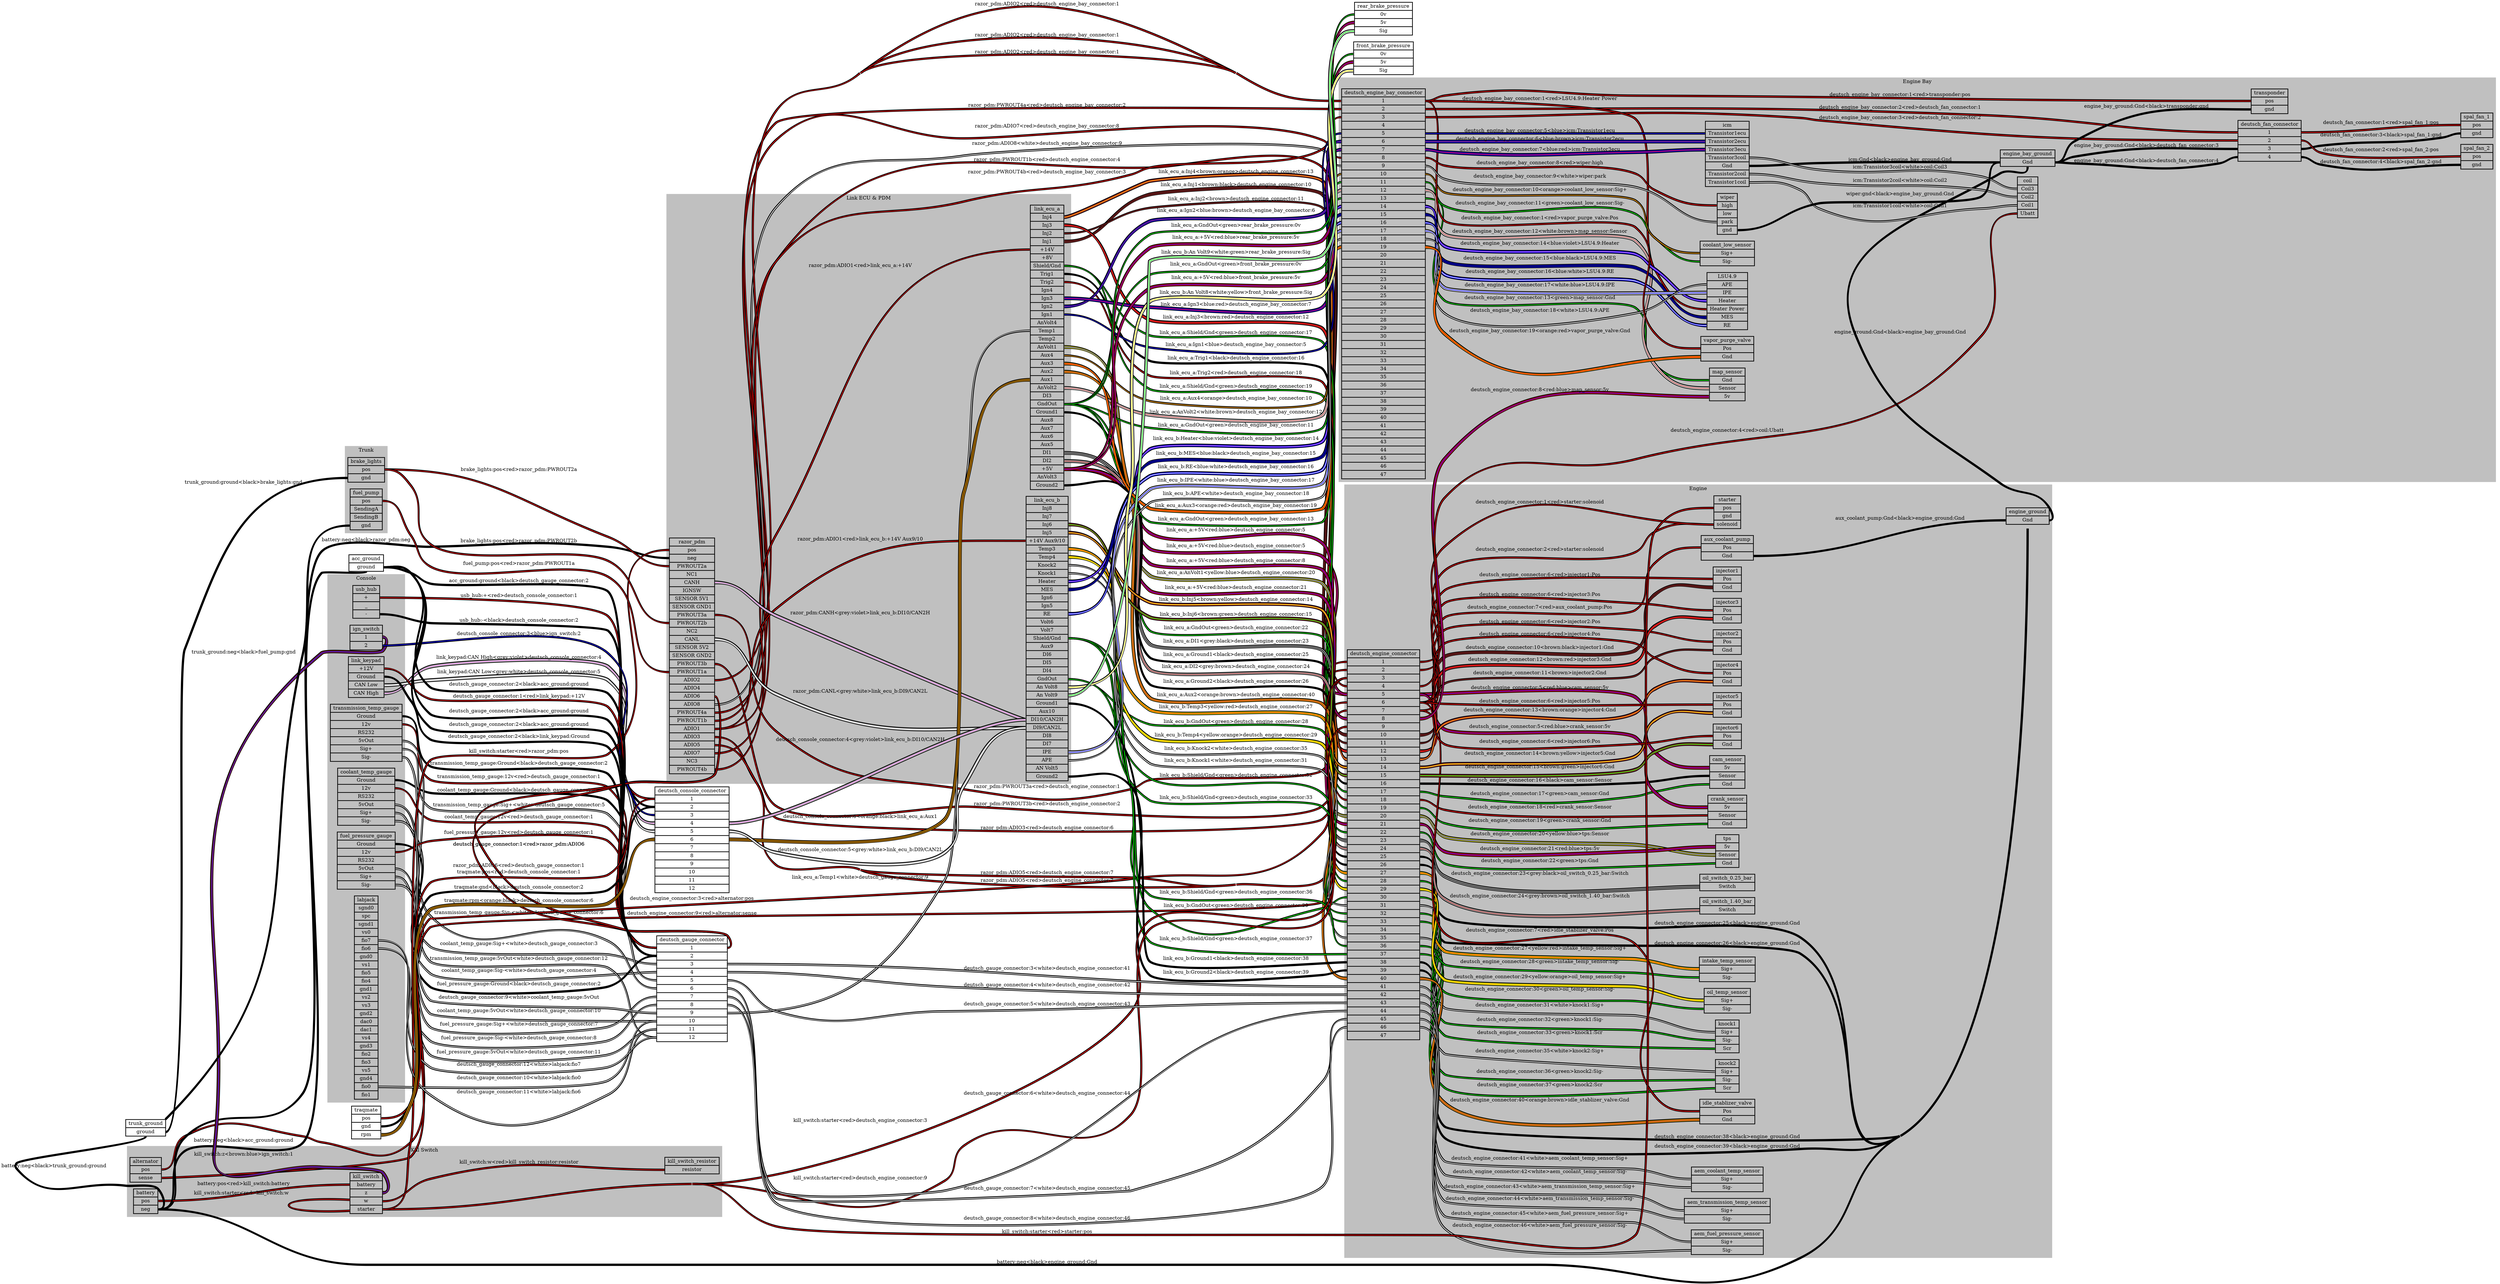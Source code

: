 graph "" {
	graph [bb="0,0,6723,3741.8",
		concentrate=true,
		rankdir=LR,
		ranksep=1.5
	];
	node [label="\N"];
	subgraph cluster_Console {
		graph [bb="575.5,1960.8,794.5,3448.8",
			color=grey,
			label=Console,
			lheight=0.21,
			lp="685,3437.3",
			lwidth=0.79,
			style=filled
		];
		ign_switch	[height=0.97222,
			label="ign_switch | <1> 1 | <2> 2 ",
			pos="685,2003.8",
			rects="639,2015.3,731,2038.3 639,1992.3,731,2015.3 639,1969.3,731,1992.3",
			shape=record,
			style=bold,
			width=1.2778];
		link_keypad	[height=1.6111,
			label="link_keypad | <+12V> +12V | <Ground> Ground | <CAN Low> CAN Low | <CAN High> CAN High ",
			pos="685,2819.8",
			rects="634.5,2854.3,735.5,2877.3 634.5,2831.3,735.5,2854.3 634.5,2808.3,735.5,2831.3 634.5,2785.3,735.5,2808.3 634.5,2762.3,735.5,2785.3",
			shape=record,
			style=bold,
			width=1.4028];
		labjack	[height=8,
			label="labjack | <sgnd0> sgnd0 | < spc>  spc | < sgnd1>  sgnd1 | < vs0>  vs0 | <fio7> fio7 | < fio6>  fio6 | < gnd0>  gnd0 | < vs1>  vs1 | <\
fio5> fio5 | < fio4>  fio4 | < gnd1>  gnd1 | < vs2>  vs2 | <vs3> vs3 | < gnd2>  gnd2 | < dac0>  dac0 | < dac1>  dac1 | <vs4> vs4 | < \
gnd3>  gnd3 | < fio2>  fio2 | < fio3>  fio3 | <vs5> vs5 | < gnd4>  gnd4 | < fio0>  fio0 | < fio1>  fio1 ",
			pos="685,2455.8",
			rects="651.5,2720.3,718.5,2743.3 651.5,2697.3,718.5,2720.3 651.5,2674.3,718.5,2697.3 651.5,2651.3,718.5,2674.3 651.5,2628.3,718.5,2651.3 \
651.5,2605.3,718.5,2628.3 651.5,2582.3,718.5,2605.3 651.5,2559.3,718.5,2582.3 651.5,2536.3,718.5,2559.3 651.5,2513.3,718.5,2536.3 \
651.5,2490.3,718.5,2513.3 651.5,2467.3,718.5,2490.3 651.5,2444.3,718.5,2467.3 651.5,2421.3,718.5,2444.3 651.5,2398.3,718.5,2421.3 \
651.5,2375.3,718.5,2398.3 651.5,2352.3,718.5,2375.3 651.5,2329.3,718.5,2352.3 651.5,2306.3,718.5,2329.3 651.5,2283.3,718.5,2306.3 \
651.5,2260.3,718.5,2283.3 651.5,2237.3,718.5,2260.3 651.5,2214.3,718.5,2237.3 651.5,2191.3,718.5,2214.3 651.5,2168.3,718.5,2191.3",
			shape=record,
			style=bold,
			width=0.93056];
		usb_hub	[height=1.2917,
			label="usb_hub | <+> + | <_> _ | <-> - ",
			pos="685,2102.8",
			rects="647,2125.8,723,2148.8 647,2102.8,723,2125.8 647,2079.8,723,2102.8 647,2056.8,723,2079.8",
			shape=record,
			style=bold,
			width=1.0556];
		coolant_temp_gauge	[height=2.25,
			label="coolant_temp_gauge | <Ground> Ground | <12v> 12v | <RS232> RS232 | <5vOut> 5vOut | <Sig+> Sig+ | <Sig-> Sig- ",
			pos="685,3156.8",
			rects="604,3214.3,766,3237.3 604,3191.3,766,3214.3 604,3168.3,766,3191.3 604,3145.3,766,3168.3 604,3122.3,766,3145.3 604,3099.3,766,3122.3 \
604,3076.3,766,3099.3",
			shape=record,
			style=bold,
			width=2.25];
		transmission_temp_gauge	[height=2.25,
			label="transmission_temp_gauge | <Ground> Ground | <12v> 12v | <RS232> RS232 | <5vOut> 5vOut | <Sig+> Sig+ | <Sig-> Sig- ",
			pos="685,3336.8",
			rects="583.5,3394.3,786.5,3417.3 583.5,3371.3,786.5,3394.3 583.5,3348.3,786.5,3371.3 583.5,3325.3,786.5,3348.3 583.5,3302.3,786.5,3325.3 \
583.5,3279.3,786.5,3302.3 583.5,3256.3,786.5,3279.3",
			shape=record,
			style=bold,
			width=2.8194];
		fuel_pressure_gauge	[height=2.25,
			label="fuel_pressure_gauge | <Ground> Ground | <12v> 12v | <RS232> RS232 | <5vOut> 5vOut | <Sig+> Sig+ | <Sig-> Sig- ",
			pos="685,2976.8",
			rects="603,3034.3,767,3057.3 603,3011.3,767,3034.3 603,2988.3,767,3011.3 603,2965.3,767,2988.3 603,2942.3,767,2965.3 603,2919.3,767,2942.3 \
603,2896.3,767,2919.3",
			shape=record,
			style=bold,
			width=2.2778];
	}
	subgraph cluster_Engine {
		graph [bb="3455,1544.8,5458.5,3711.8",
			color=grey,
			label=Engine,
			lheight=0.21,
			lp="4456.8,3700.3",
			lwidth=0.71,
			style=filled
		];
		deutsch_engine_connector	[height=15.347,
			label="deutsch_engine_connector | <1> 1 | <2> 2 | <3> 3 | <4> 4 | <5> 5 | <6> 6 | <7> 7 | <8> 8 | <9> 9 | <10> 10 | <11> 11 | <12> 12 | <\
13> 13 | <14> 14 | <15> 15 | <16> 16 | <17> 17 | <18> 18 | <19> 19 | <20> 20 | <21> 21 | <22> 22 | <23> 23 | <24> 24 | <25> 25 | <\
26> 26 | <27> 27 | <28> 28 | <29> 29 | <30> 30 | <31> 31 | <32> 32 | <33> 33 | <34> 34 | <35> 35 | <36> 36 | <37> 37 | <38> 38 | <\
39> 39 | <40> 40 | <41> 41 | <42> 42 | <43> 43 | <44> 44 | <45> 45 | <46> 46 | <47> 47 ",
			pos="3565.5,2425.8",
			rects="3463,2954.8,3668,2977.8 3463,2931.8,3668,2954.8 3463,2908.8,3668,2931.8 3463,2885.8,3668,2908.8 3463,2862.8,3668,2885.8 3463,2839.8,\
3668,2862.8 3463,2816.8,3668,2839.8 3463,2793.8,3668,2816.8 3463,2770.8,3668,2793.8 3463,2747.8,3668,2770.8 3463,2724.8,3668,2747.8 \
3463,2701.8,3668,2724.8 3463,2678.8,3668,2701.8 3463,2655.8,3668,2678.8 3463,2632.8,3668,2655.8 3463,2609.8,3668,2632.8 3463,2586.8,\
3668,2609.8 3463,2563.8,3668,2586.8 3463,2540.8,3668,2563.8 3463,2517.8,3668,2540.8 3463,2494.8,3668,2517.8 3463,2471.8,3668,2494.8 \
3463,2448.8,3668,2471.8 3463,2425.8,3668,2448.8 3463,2402.8,3668,2425.8 3463,2379.8,3668,2402.8 3463,2356.8,3668,2379.8 3463,2333.8,\
3668,2356.8 3463,2310.8,3668,2333.8 3463,2287.8,3668,2310.8 3463,2264.8,3668,2287.8 3463,2241.8,3668,2264.8 3463,2218.8,3668,2241.8 \
3463,2195.8,3668,2218.8 3463,2172.8,3668,2195.8 3463,2149.8,3668,2172.8 3463,2126.8,3668,2149.8 3463,2103.8,3668,2126.8 3463,2080.8,\
3668,2103.8 3463,2057.8,3668,2080.8 3463,2034.8,3668,2057.8 3463,2011.8,3668,2034.8 3463,1988.8,3668,2011.8 3463,1965.8,3668,1988.8 \
3463,1942.8,3668,1965.8 3463,1919.8,3668,1942.8 3463,1896.8,3668,1919.8 3463,1873.8,3668,1896.8",
			shape=record,
			style=bold,
			width=2.8472];
		starter	[height=1.2917,
			label="starter | <pos> pos | <gnd> gnd | <solenoid> solenoid ",
			pos="4539,3633.8",
			rects="4501,3656.8,4577,3679.8 4501,3633.8,4577,3656.8 4501,3610.8,4577,3633.8 4501,3587.8,4577,3610.8",
			shape=record,
			style=bold,
			width=1.0556];
		deutsch_engine_connector:2 -- starter:solenoid	[color="black:red:black",
			label="deutsch_engine_connector:2<red>starter:solenoid",
			labeltooltip="deutsch_engine_connector:2<red>starter:solenoid",
			lp="4008.5,3538.3",
			penwidth=2.5,
			pos="3669.5,2920.8 3790.9,2920.8 3652.1,3377 3738,3462.8 3823.7,3548.4 4168.7,3480.7 4279,3530.8 4308.2,3544.1 4303.7,3565.6 4333,3578.8 \
4401.2,3609.5 4425.2,3598.8 4500,3598.8"];
		deutsch_engine_connector:1 -- starter:solenoid	[color="black:red:black",
			label="deutsch_engine_connector:1<red>starter:solenoid",
			labeltooltip="deutsch_engine_connector:1<red>starter:solenoid",
			lp="4008.5,3623.3",
			penwidth=2.5,
			pos="3669.5,2943.8 3804.1,2943.8 3640.7,3452.7 3738,3545.8 3860.6,3663.2 4330.3,3598.8 4500,3598.8"];
		engine_ground	[height=0.65278,
			label="engine_ground | <Gnd> Gnd ",
			pos="5389.5,3523.8",
			rects="5328.5,3523.8,5450.5,3546.8 5328.5,3500.8,5450.5,3523.8",
			shape=record,
			style=bold,
			width=1.6944];
		deutsch_engine_connector:39 -- engine_ground:Gnd	[color="black:black:black",
			label="deutsch_engine_connector:39<black>engine_ground:Gnd",
			labeltooltip="deutsch_engine_connector:39<black>engine_ground:Gnd",
			lp="4539,1856.3",
			penwidth=2.5,
			pos="5029.5,2423.8 5349.6,2809.5 4826.4,3511.5 5327.1,3511.8;3669.5,2068.8 3758.4,2068.8 3666.5,1933.7 3738,1880.8 3783,1847.5 4697.5,\
1819.2 4745,1848.8 4986.7,1999.3 4845.7,2204.7 5027.5,2423.8"];
		deutsch_engine_connector:25 -- engine_ground:Gnd	[color="black:black:black",
			label="deutsch_engine_connector:25<black>engine_ground:Gnd",
			labeltooltip="deutsch_engine_connector:25<black>engine_ground:Gnd",
			lp="4539,2455.3",
			penwidth=2.5,
			pos="3669.5,2390.8 3704.3,2390.8 3704.4,2419.7 3738,2428.8 3846,2458.1 4633.2,2446.6 4745,2442.8 4870.8,2438.6 4946.9,2327.2 5027.5,2423.8"];
		deutsch_engine_connector:26 -- engine_ground:Gnd	[color="black:black:black",
			label="deutsch_engine_connector:26<black>engine_ground:Gnd",
			labeltooltip="deutsch_engine_connector:26<black>engine_ground:Gnd",
			lp="4539,2427.3",
			penwidth=2.5,
			pos="3669.5,2367.8 3707.5,2367.8 3702,2406.8 3738,2418.8 3746.5,2421.6 5021.8,2416.9 5027.5,2423.8"];
		deutsch_engine_connector:38 -- engine_ground:Gnd	[color="black:black:black",
			label="deutsch_engine_connector:38<black>engine_ground:Gnd",
			labeltooltip="deutsch_engine_connector:38<black>engine_ground:Gnd",
			lp="4539,1903.3",
			penwidth=2.5,
			pos="3669.5,2091.8 3761.8,2091.8 3662.8,1949.2 3738,1895.8 3783.6,1863.4 4697,1867 4745,1895.8 4973.3,2032.6 4858.2,2218.4 5027.5,2423.8"];
		tps	[height=1.2917,
			label="tps | <5v> 5v | <Sensor> Sensor | <Gnd> Gnd ",
			pos="4539,2684.8",
			rects="4506,2707.8,4572,2730.8 4506,2684.8,4572,2707.8 4506,2661.8,4572,2684.8 4506,2638.8,4572,2661.8",
			shape=record,
			style=bold,
			width=0.91667];
		deutsch_engine_connector:22 -- tps:Gnd	[color="black:green:black",
			label="deutsch_engine_connector:22<green>tps:Gnd",
			labeltooltip="deutsch_engine_connector:22<green>tps:Gnd",
			lp="4008.5,2556.3",
			penwidth=2.5,
			pos="3669.5,2460.8 3711.5,2460.8 3699.4,2509.4 3738,2525.8 3848.8,2572.7 4174.1,2489.8 4279,2548.8 4316.7,2570 4296.1,2607.2 4333,2629.8 \
4398.6,2670 4428,2649.8 4505,2649.8"];
		deutsch_engine_connector:20 -- tps:Sensor	[color="black:yellow:blue:yellow:black",
			label="deutsch_engine_connector:20<yellow:blue>tps:Sensor",
			labeltooltip="deutsch_engine_connector:20<yellow:blue>tps:Sensor",
			lp="4008.5,2632.3",
			penwidth=2.5,
			pos="3669.5,2506.8 3721.6,2506.8 3692.2,2577.1 3738,2601.8 3791,2630.3 4219.3,2617.2 4279,2624.8 4380.9,2637.7 4402.3,2672.8 4505,2672.8"];
		deutsch_engine_connector:21 -- tps:"5v"	[color="black:red:blue:red:black",
			label="deutsch_engine_connector:21<red:blue>tps:5v",
			labeltooltip="deutsch_engine_connector:21<red:blue>tps:5v",
			lp="4008.5,2590.3",
			penwidth=2.5,
			pos="3669.5,2483.8 3716.3,2483.8 3695.8,2543.5 3738,2563.8 3846.4,2616 4167.1,2538.7 4279,2582.8 4308.6,2594.5 4305.8,2613.3 4333,2629.8 \
4403.2,2672.2 4423,2696.8 4505,2696.8"];
		cam_sensor	[height=1.2917,
			label="cam_sensor | <5v> 5v | <Sensor> Sensor | <Gnd> Gnd ",
			pos="4539,2906.8",
			rects="4489,2929.8,4589,2952.8 4489,2906.8,4589,2929.8 4489,2883.8,4589,2906.8 4489,2860.8,4589,2883.8",
			shape=record,
			style=bold,
			width=1.3889];
		deutsch_engine_connector:17 -- cam_sensor:Gnd	[color="black:green:black",
			label="deutsch_engine_connector:17<green>cam_sensor:Gnd",
			labeltooltip="deutsch_engine_connector:17<green>cam_sensor:Gnd",
			lp="4008.5,2746.3",
			penwidth=2.5,
			pos="3669.5,2575.8 3738.8,2575.8 3680,2677.9 3738,2715.8 3838.7,2781.7 4178.6,2672.5 4279,2738.8 4325.4,2769.5 4287.9,2819.2 4333,2851.8 \
4389.3,2892.5 4418.5,2871.8 4488,2871.8"];
		deutsch_engine_connector:16 -- cam_sensor:Sensor	[color="black:black:black",
			label="deutsch_engine_connector:16<black>cam_sensor:Sensor",
			labeltooltip="deutsch_engine_connector:16<black>cam_sensor:Sensor",
			lp="4008.5,2784.3",
			penwidth=2.5,
			pos="3669.5,2598.8 3744.8,2598.8 3675.8,2711.4 3738,2753.8 3787.7,2787.7 4226,2748.2 4279,2776.8 4315.2,2796.3 4299.3,2828.3 4333,2851.8 \
4391.7,2892.7 4416.5,2894.8 4488,2894.8"];
		deutsch_engine_connector:5 -- cam_sensor:"5v"	[color="black:red:blue:red:black",
			label="deutsch_engine_connector:5<red:blue>cam_sensor:5v",
			labeltooltip="deutsch_engine_connector:5<red:blue>cam_sensor:5v",
			lp="4008.5,3116.3",
			penwidth=2.5,
			pos="3669.5,2851.8 3782.1,2851.8 3648.2,3027.8 3738,3095.8 3762,3113.9 4254.1,3112.6 4279,3095.8 4331.9,3060.2 4285.5,3005.4 4333,2962.8 \
4386.3,2915 4416.4,2918.8 4488,2918.8"];
		crank_sensor	[height=1.2917,
			label="crank_sensor | <5v> 5v | <Sensor> Sensor | <Gnd> Gnd ",
			pos="4539,2795.8",
			rects="4484,2818.8,4594,2841.8 4484,2795.8,4594,2818.8 4484,2772.8,4594,2795.8 4484,2749.8,4594,2772.8",
			shape=record,
			style=bold,
			width=1.5278];
		deutsch_engine_connector:19 -- crank_sensor:Gnd	[color="black:green:black",
			label="deutsch_engine_connector:19<green>crank_sensor:Gnd",
			labeltooltip="deutsch_engine_connector:19<green>crank_sensor:Gnd",
			lp="4008.5,2670.3",
			penwidth=2.5,
			pos="3669.5,2529.8 3727.1,2529.8 3688.3,2610.8 3738,2639.8 3841.9,2700.4 4173.6,2604.7 4279,2662.8 4315.9,2683.2 4297,2718.8 4333,2740.8 \
4390.4,2775.9 4415.7,2760.8 4483,2760.8"];
		deutsch_engine_connector:18 -- crank_sensor:Sensor	[color="black:red:black",
			label="deutsch_engine_connector:18<red>crank_sensor:Sensor",
			labeltooltip="deutsch_engine_connector:18<red>crank_sensor:Sensor",
			lp="4008.5,2708.3",
			penwidth=2.5,
			pos="3669.5,2552.8 3732.9,2552.8 3684.2,2644.4 3738,2677.8 3789.1,2709.5 4222.3,2680.7 4279,2700.8 4307.2,2710.8 4306.2,2727.6 4333,2740.8 \
4395.2,2771.5 4413.6,2783.8 4483,2783.8"];
		deutsch_engine_connector:5 -- crank_sensor:"5v"	[color="black:red:blue:red:black",
			label="deutsch_engine_connector:5<red:blue>crank_sensor:5v",
			labeltooltip="deutsch_engine_connector:5<red:blue>crank_sensor:5v",
			lp="4008.5,2858.3",
			penwidth=2.5,
			pos="3669.5,2851.8 3940.6,2851.8 4008.6,2849.2 4279,2829.8 4370,2823.3 4391.8,2807.8 4483,2807.8"];
		knock1	[height=1.2917,
			label="knock1 | <Sig+> Sig+ | <Sig-> Sig- | <Scr> Scr ",
			pos="4539,2076.8",
			rects="4505.5,2099.8,4572.5,2122.8 4505.5,2076.8,4572.5,2099.8 4505.5,2053.8,4572.5,2076.8 4505.5,2030.8,4572.5,2053.8",
			shape=record,
			style=bold,
			width=0.93056];
		deutsch_engine_connector:33 -- knock1:Scr	[color="black:green:black",
			label="deutsch_engine_connector:33<green>knock1:Scr",
			labeltooltip="deutsch_engine_connector:33<green>knock1:Scr",
			lp="4008.5,2083.3",
			penwidth=2.5,
			pos="3669.5,2206.8 3735.2,2206.8 3682.6,2111.1 3738,2075.8 3773.9,2052.9 4461.4,2041.8 4504,2041.8"];
		deutsch_engine_connector:31 -- knock1:"Sig+"	[color="black:white:black",
			label="deutsch_engine_connector:31<white>knock1:Sig+",
			labeltooltip="deutsch_engine_connector:31<white>knock1:Sig+",
			lp="4008.5,2158.3",
			penwidth=2.5,
			pos="3669.5,2252.8 3724.1,2252.8 3690.3,2177.4 3738,2150.8 3790.6,2121.5 4219.2,2137.4 4279,2130.8 4380.1,2119.6 4402.3,2088.8 4504,2088.8"];
		deutsch_engine_connector:32 -- knock1:"Sig-"	[color="black:green:black",
			label="deutsch_engine_connector:32<green>knock1:Sig-",
			labeltooltip="deutsch_engine_connector:32<green>knock1:Sig-",
			lp="4008.5,2119.3",
			penwidth=2.5,
			pos="3669.5,2229.8 3730.1,2229.8 3686,2143.1 3738,2111.8 3789.5,2080.8 4219,2095.4 4279,2090.8 4379.4,2083.1 4403.3,2064.8 4504,2064.8"];
		knock2	[height=1.2917,
			label="knock2 | <Sig+> Sig+ | <Sig-> Sig- | <Scr> Scr ",
			pos="4539,1965.8",
			rects="4505.5,1988.8,4572.5,2011.8 4505.5,1965.8,4572.5,1988.8 4505.5,1942.8,4572.5,1965.8 4505.5,1919.8,4572.5,1942.8",
			shape=record,
			style=bold,
			width=0.93056];
		deutsch_engine_connector:37 -- knock2:Scr	[color="black:green:black",
			label="deutsch_engine_connector:37<green>knock2:Scr",
			labeltooltip="deutsch_engine_connector:37<green>knock2:Scr",
			lp="4008.5,1955.3",
			penwidth=2.5,
			pos="3669.5,2114.8 3749.7,2114.8 3671.9,1993.2 3738,1947.8 3878.3,1851.4 4333.7,1930.8 4504,1930.8"];
		deutsch_engine_connector:35 -- knock2:"Sig+"	[color="black:white:black",
			label="deutsch_engine_connector:35<white>knock2:Sig+",
			labeltooltip="deutsch_engine_connector:35<white>knock2:Sig+",
			lp="4008.5,2034.3",
			penwidth=2.5,
			pos="3669.5,2160.8 3736.4,2160.8 3681.7,2063 3738,2026.8 3788.6,1994.3 4219,2007.5 4279,2002.8 4379.3,1995 4403.4,1977.8 4504,1977.8"];
		deutsch_engine_connector:36 -- knock2:"Sig-"	[color="black:green:black",
			label="deutsch_engine_connector:36<green>knock2:Sig-",
			labeltooltip="deutsch_engine_connector:36<green>knock2:Sig-",
			lp="4008.5,1991.3",
			penwidth=2.5,
			pos="3669.5,2137.8 3744.4,2137.8 3676,2025.8 3738,1983.8 3762.9,1966.9 4248.9,1964 4279,1962.8 4379,1958.9 4403.9,1953.8 4504,1953.8"];
		intake_temp_sensor	[height=0.97222,
			label="intake_temp_sensor | <Sig+> Sig+ | <Sig-> Sig- ",
			pos="4539,2264.8",
			rects="4460,2276.3,4618,2299.3 4460,2253.3,4618,2276.3 4460,2230.3,4618,2253.3",
			shape=record,
			style=bold,
			width=2.1944];
		deutsch_engine_connector:28 -- intake_temp_sensor:"Sig-"	[color="black:green:black",
			label="deutsch_engine_connector:28<green>intake_temp_sensor:Sig-",
			labeltooltip="deutsch_engine_connector:28<green>intake_temp_sensor:Sig-",
			lp="4008.5,2315.3",
			penwidth=2.5,
			pos="3669.5,2321.8 3700.6,2321.8 3707.2,2311.6 3738,2307.8 3976.9,2278.5 4040.6,2318 4279,2284.8 4360.5,2273.4 4376.7,2241.8 4459,2241.8"];
		deutsch_engine_connector:27 -- intake_temp_sensor:"Sig+"	[color="black:yellow:red:yellow:black",
			label="deutsch_engine_connector:27<yellow:red>intake_temp_sensor:Sig+",
			labeltooltip="deutsch_engine_connector:27<yellow:red>intake_temp_sensor:Sig+",
			lp="4008.5,2352.3",
			penwidth=2.5,
			pos="3669.5,2344.8 3805,2344.8 4145.5,2346.2 4279,2322.8 4361.8,2308.3 4374.9,2264.8 4459,2264.8"];
		oil_temp_sensor	[height=0.97222,
			label="oil_temp_sensor | <Sig+> Sig+ | <Sig-> Sig- ",
			pos="4539,2176.8",
			rects="4473.5,2188.3,4604.5,2211.3 4473.5,2165.3,4604.5,2188.3 4473.5,2142.3,4604.5,2165.3",
			shape=record,
			style=bold,
			width=1.8194];
		deutsch_engine_connector:30 -- oil_temp_sensor:"Sig-"	[color="black:green:black",
			label="deutsch_engine_connector:30<green>oil_temp_sensor:Sig-",
			labeltooltip="deutsch_engine_connector:30<green>oil_temp_sensor:Sig-",
			lp="4008.5,2239.3",
			penwidth=2.5,
			pos="3669.5,2275.8 3705.7,2275.8 3703.5,2242.7 3738,2231.8 3852.7,2195.5 4160.2,2228 4279,2208.8 4367.1,2194.6 4382.8,2153.8 4472,2153.8"];
		deutsch_engine_connector:29 -- oil_temp_sensor:"Sig+"	[color="black:yellow:orange:yellow:black",
			label="deutsch_engine_connector:29<yellow:orange>oil_temp_sensor:Sig+",
			labeltooltip="deutsch_engine_connector:29<yellow:orange>oil_temp_sensor:Sig+",
			lp="4008.5,2273.3",
			penwidth=2.5,
			pos="3669.5,2298.8 3703.3,2298.8 3705.2,2273.9 3738,2265.8 3854.8,2237 4162.2,2275.6 4279,2246.8 4304.9,2240.4 4308.2,2230.6 4333,2220.8 \
4393.2,2196.9 4407.2,2176.8 4472,2176.8"];
		"oil_switch_0.25_bar"	[height=0.65278,
			label="oil_switch_0.25_bar | <Switch> Switch ",
			pos="4539,2596.8",
			rects="4461,2596.8,4617,2619.8 4461,2573.8,4617,2596.8",
			shape=record,
			style=bold,
			width=2.1667];
		deutsch_engine_connector:23 -- "oil_switch_0.25_bar":Switch	[color="black:grey:black:grey:black",
			label="deutsch_engine_connector:23<grey:black>oil_switch_0.25_bar:Switch",
			labeltooltip="deutsch_engine_connector:23<grey:black>oil_switch_0.25_bar:Switch",
			lp="4008.5,2518.3",
			penwidth=2.5,
			pos="3669.5,2437.8 3707.2,2437.8 3702.4,2475.3 3738,2487.8 3851.6,2527.5 4168.8,2462.4 4279,2510.8 4310.1,2524.4 4302.8,2549.4 4333,2564.8 \
4383.9,2590.7 4402.9,2584.8 4460,2584.8"];
		"oil_switch_1.40_bar"	[height=0.65278,
			label="oil_switch_1.40_bar | <Switch> Switch ",
			pos="4539,2531.8",
			rects="4461,2531.8,4617,2554.8 4461,2508.8,4617,2531.8",
			shape=record,
			style=bold,
			width=2.1667];
		deutsch_engine_connector:24 -- "oil_switch_1.40_bar":Switch	[color="black:grey:brown:grey:black",
			label="deutsch_engine_connector:24<grey:brown>oil_switch_1.40_bar:Switch",
			labeltooltip="deutsch_engine_connector:24<grey:brown>oil_switch_1.40_bar:Switch",
			lp="4008.5,2480.3",
			penwidth=2.5,
			pos="3669.5,2413.8 3703.9,2413.8 3704.8,2440.8 3738,2449.8 3854.2,2481.1 4161.2,2448.1 4279,2472.8 4304.2,2478.1 4308.3,2486.5 4333,2493.8 \
4388.3,2510.1 4402.4,2519.8 4460,2519.8"];
		idle_stablizer_valve	[height=0.97222,
			label="idle_stablizer_valve | <Pos> Pos | <Gnd> Gnd ",
			pos="4539,2352.8",
			rects="4461,2364.3,4617,2387.3 4461,2341.3,4617,2364.3 4461,2318.3,4617,2341.3",
			shape=record,
			style=bold,
			width=2.1667];
		deutsch_engine_connector:40 -- idle_stablizer_valve:Gnd	[color="black:orange:brown:orange:black",
			label="deutsch_engine_connector:40<orange:brown>idle_stablizer_valve:Gnd",
			labeltooltip="deutsch_engine_connector:40<orange:brown>idle_stablizer_valve:Gnd",
			lp="4008.5,2201.3",
			penwidth=2.5,
			pos="3669.5,2045.8 3732.5,2045.8 3684.5,2136.6 3738,2169.8 3840.3,2233.2 4178.9,2127 4279,2193.8 4326,2225.1 4288,2274.7 4333,2308.8 \
4378.6,2343.3 4402.8,2329.8 4460,2329.8"];
		deutsch_engine_connector:7 -- idle_stablizer_valve:Pos	[color="black:red:black",
			label="deutsch_engine_connector:7<red>idle_stablizer_valve:Pos",
			labeltooltip="deutsch_engine_connector:7<red>idle_stablizer_valve:Pos",
			lp="4008.5,2411.3",
			penwidth=2.5,
			pos="3669.5,2805.8 3760.1,2805.8 3670.9,2464.6 3738,2403.8 3745.4,2397 4449.9,2352.8 4460,2352.8"];
		aux_coolant_pump	[height=0.97222,
			label="aux_coolant_pump | <Pos> Pos | <Gnd> Gnd ",
			pos="4539,3534.8",
			rects="4465,3546.3,4613,3569.3 4465,3523.3,4613,3546.3 4465,3500.3,4613,3523.3",
			shape=record,
			style=bold,
			width=2.0556];
		deutsch_engine_connector:7 -- aux_coolant_pump:Pos	[color="black:red:black",
			label="deutsch_engine_connector:7<red>aux_coolant_pump:Pos",
			labeltooltip="deutsch_engine_connector:7<red>aux_coolant_pump:Pos",
			lp="4008.5,3324.3",
			penwidth=2.5,
			pos="3669.5,2805.8 3779.2,2805.8 3656.7,3221.1 3738,3294.8 3782.6,3335.2 4231.3,3280.1 4279,3316.8 4343.2,3366.1 4276.4,3432.9 4333,3490.8 \
4375.9,3534.7 4402.6,3534.8 4464,3534.8"];
		aem_coolant_temp_sensor	[height=0.97222,
			label="aem_coolant_temp_sensor | <Sig+> Sig+ | <Sig-> Sig- ",
			pos="4539,1763.8",
			rects="4437.5,1775.3,4640.5,1798.3 4437.5,1752.3,4640.5,1775.3 4437.5,1729.3,4640.5,1752.3",
			shape=record,
			style=bold,
			width=2.8194];
		deutsch_engine_connector:42 -- aem_coolant_temp_sensor:"Sig-"	[color="black:white:black",
			label="deutsch_engine_connector:42<white>aem_coolant_temp_sensor:Sig-",
			labeltooltip="deutsch_engine_connector:42<white>aem_coolant_temp_sensor:Sig-",
			lp="4008.5,1777.3",
			penwidth=2.5,
			pos="3669.5,1999.8 3776.2,1999.8 3653.8,1835.3 3738,1769.8 3799.3,1722.1 4358.4,1740.8 4436,1740.8"];
		deutsch_engine_connector:41 -- aem_coolant_temp_sensor:"Sig+"	[color="black:white:black",
			label="deutsch_engine_connector:41<white>aem_coolant_temp_sensor:Sig+",
			labeltooltip="deutsch_engine_connector:41<white>aem_coolant_temp_sensor:Sig+",
			lp="4008.5,1822.3",
			penwidth=2.5,
			pos="3669.5,2022.8 3766.8,2022.8 3660.8,1874 3738,1814.8 3785.8,1778.2 4219.1,1790.5 4279,1784.8 4349.1,1778.2 4365.6,1763.8 4436,1763.8"];
		aem_transmission_temp_sensor	[height=0.97222,
			label="aem_transmission_temp_sensor | <Sig+> Sig+ | <Sig-> Sig- ",
			pos="4539,1675.8",
			rects="4417.5,1687.3,4660.5,1710.3 4417.5,1664.3,4660.5,1687.3 4417.5,1641.3,4660.5,1664.3",
			shape=record,
			style=bold,
			width=3.375];
		deutsch_engine_connector:44 -- aem_transmission_temp_sensor:"Sig-"	[color="black:white:black",
			label="deutsch_engine_connector:44<white>aem_transmission_temp_sensor:Sig-",
			labeltooltip="deutsch_engine_connector:44<white>aem_transmission_temp_sensor:Sig-",
			lp="4008.5,1680.3",
			penwidth=2.5,
			pos="3669.5,1953.8 3798,1953.8 3638.1,1753.7 3738,1672.8 3767.3,1649.1 4378.3,1652.8 4416,1652.8"];
		deutsch_engine_connector:43 -- aem_transmission_temp_sensor:"Sig+"	[color="black:white:black",
			label="deutsch_engine_connector:43<white>aem_transmission_temp_sensor:Sig+",
			labeltooltip="deutsch_engine_connector:43<white>aem_transmission_temp_sensor:Sig+",
			lp="4008.5,1725.3",
			penwidth=2.5,
			pos="3669.5,1976.8 3788.6,1976.8 3645.7,1793 3738,1717.8 3784.7,1679.8 4218.9,1692.1 4279,1687.8 4340,1683.4 4354.9,1675.8 4416,1675.8"];
		aem_fuel_pressure_sensor	[height=0.97222,
			label="aem_fuel_pressure_sensor | <Sig+> Sig+ | <Sig-> Sig- ",
			pos="4539,1587.8",
			rects="4437,1599.3,4641,1622.3 4437,1576.3,4641,1599.3 4437,1553.3,4641,1576.3",
			shape=record,
			style=bold,
			width=2.8333];
		deutsch_engine_connector:46 -- aem_fuel_pressure_sensor:"Sig-"	[color="black:white:black",
			label="deutsch_engine_connector:46<white>aem_fuel_pressure_sensor:Sig-",
			labeltooltip="deutsch_engine_connector:46<white>aem_fuel_pressure_sensor:Sig-",
			lp="4008.5,1599.3",
			penwidth=2.5,
			pos="3669.5,1907.8 3813.2,1907.8 3627.9,1684.2 3738,1591.8 3975.8,1392.3 4125.5,1564.8 4436,1564.8"];
		deutsch_engine_connector:45 -- aem_fuel_pressure_sensor:"Sig+"	[color="black:white:black",
			label="deutsch_engine_connector:45<white>aem_fuel_pressure_sensor:Sig+",
			labeltooltip="deutsch_engine_connector:45<white>aem_fuel_pressure_sensor:Sig+",
			lp="4008.5,1640.3",
			penwidth=2.5,
			pos="3669.5,1930.8 3805.4,1930.8 3633.7,1720 3738,1632.8 3784.2,1594.2 4219,1611.9 4279,1606.8 4349,1600.9 4365.7,1587.8 4436,1587.8"];
		injector1	[height=0.97222,
			label="injector1 | <Pos> Pos | <Gnd> Gnd ",
			pos="4539,3446.8",
			rects="4499,3458.3,4579,3481.3 4499,3435.3,4579,3458.3 4499,3412.3,4579,3435.3",
			shape=record,
			style=bold,
			width=1.1111];
		deutsch_engine_connector:10 -- injector1:Gnd	[color="black:brown:black:brown:black",
			label="deutsch_engine_connector:10<brown:black>injector1:Gnd",
			labeltooltip="deutsch_engine_connector:10<brown:black>injector1:Gnd",
			lp="4008.5,3287.3",
			penwidth=2.5,
			pos="3669.5,2736.8 3784.7,2736.8 3653.4,3172.6 3738,3250.8 3782.2,3291.6 4229.5,3245.5 4279,3279.8 4328.1,3313.8 4285.2,3367.1 4333,3402.8 \
4392.2,3447.1 4424.1,3423.8 4498,3423.8"];
		deutsch_engine_connector:6 -- injector1:Pos	[color="black:red:black",
			label="deutsch_engine_connector:6<red>injector1:Pos",
			labeltooltip="deutsch_engine_connector:6<red>injector1:Pos",
			lp="4008.5,3451.3",
			penwidth=2.5,
			pos="3669.5,2828.8 3794.4,2828.8 3647.8,3300.4 3738,3386.8 3799.2,3445.4 4413.3,3446.8 4498,3446.8"];
		injector2	[height=0.97222,
			label="injector2 | <Pos> Pos | <Gnd> Gnd ",
			pos="4539,3094.8",
			rects="4499,3106.3,4579,3129.3 4499,3083.3,4579,3106.3 4499,3060.3,4579,3083.3",
			shape=record,
			style=bold,
			width=1.1111];
		deutsch_engine_connector:11 -- injector2:Gnd	[color="black:brown:black",
			label="deutsch_engine_connector:11<brown>injector2:Gnd",
			labeltooltip="deutsch_engine_connector:11<brown>injector2:Gnd",
			lp="4008.5,2974.3",
			penwidth=2.5,
			pos="3669.5,2713.8 3776.2,2713.8 3653.9,2878.2 3738,2943.8 3785.5,2980.8 4226.8,2936.8 4279,2966.8 4317.5,2988.9 4295.5,3027.1 4333,3050.8 \
4395.5,3090.3 4424.1,3071.8 4498,3071.8"];
		deutsch_engine_connector:6 -- injector2:Pos	[color="black:red:black",
			label="deutsch_engine_connector:6<red>injector2:Pos",
			labeltooltip="deutsch_engine_connector:6<red>injector2:Pos",
			lp="4008.5,3012.3",
			penwidth=2.5,
			pos="3669.5,2828.8 3744,2828.8 3676.3,2940 3738,2981.8 3787.8,3015.6 4223,2982.8 4279,3004.8 4308.3,3016.3 4305.1,3036.1 4333,3050.8 \
4400.2,3086 4422.1,3094.8 4498,3094.8"];
		injector3	[height=0.97222,
			label="injector3 | <Pos> Pos | <Gnd> Gnd ",
			pos="4539,3358.8",
			rects="4499,3370.3,4579,3393.3 4499,3347.3,4579,3370.3 4499,3324.3,4579,3347.3",
			shape=record,
			style=bold,
			width=1.1111];
		deutsch_engine_connector:12 -- injector3:Gnd	[color="black:brown:red:brown:black",
			label="deutsch_engine_connector:12<brown:red>injector3:Gnd",
			labeltooltip="deutsch_engine_connector:12<brown:red>injector3:Gnd",
			lp="4008.5,3243.3",
			penwidth=2.5,
			pos="3669.5,2690.8 3783.6,2690.8 3654.6,3121.9 3738,3199.8 3826,3282.1 4174.4,3176 4279,3235.8 4315.9,3256.9 4296.7,3292.6 4333,3314.8 \
4396.1,3353.4 4424.1,3335.8 4498,3335.8"];
		deutsch_engine_connector:6 -- injector3:Pos	[color="black:red:black",
			label="deutsch_engine_connector:6<red>injector3:Pos",
			labeltooltip="deutsch_engine_connector:6<red>injector3:Pos",
			lp="4008.5,3375.3",
			penwidth=2.5,
			pos="3669.5,2828.8 3783.2,2828.8 3653.5,3259.7 3738,3335.8 3800.8,3392.3 4413.5,3358.8 4498,3358.8"];
		injector4	[height=0.97222,
			label="injector4 | <Pos> Pos | <Gnd> Gnd ",
			pos="4539,3270.8",
			rects="4499,3282.3,4579,3305.3 4499,3259.3,4579,3282.3 4499,3236.3,4579,3259.3",
			shape=record,
			style=bold,
			width=1.1111];
		deutsch_engine_connector:13 -- injector4:Gnd	[color="black:brown:orange:brown:black",
			label="deutsch_engine_connector:13<brown:orange>injector4:Gnd",
			labeltooltip="deutsch_engine_connector:13<brown:orange>injector4:Gnd",
			lp="4008.5,3046.3",
			penwidth=2.5,
			pos="3669.5,2667.8 3828.9,2667.8 3616.8,2916.3 3738,3019.8 3783.7,3058.9 4231.6,3001.8 4279,3038.8 4347.5,3092.3 4267,3170.2 4333,3226.8 \
4389.1,3274.9 4424.1,3247.8 4498,3247.8"];
		deutsch_engine_connector:6 -- injector4:Pos	[color="black:red:black",
			label="deutsch_engine_connector:6<red>injector4:Pos",
			labeltooltip="deutsch_engine_connector:6<red>injector4:Pos",
			lp="4008.5,3192.3",
			penwidth=2.5,
			pos="3669.5,2828.8 3805.8,2828.8 3636,3037.4 3738,3127.8 3828.5,3208 4166.9,3139.6 4279,3184.8 4307.2,3196.2 4305.8,3213.3 4333,3226.8 \
4401,3260.5 4422.1,3270.8 4498,3270.8"];
		injector5	[height=0.97222,
			label="injector5 | <Pos> Pos | <Gnd> Gnd ",
			pos="4539,3182.8",
			rects="4499,3194.3,4579,3217.3 4499,3171.3,4579,3194.3 4499,3148.3,4579,3171.3",
			shape=record,
			style=bold,
			width=1.1111];
		deutsch_engine_connector:14 -- injector5:Gnd	[color="black:brown:yellow:brown:black",
			label="deutsch_engine_connector:14<brown:yellow>injector5:Gnd",
			labeltooltip="deutsch_engine_connector:14<brown:yellow>injector5:Gnd",
			lp="4008.5,2894.3",
			penwidth=2.5,
			pos="3669.5,2644.8 3773.2,2644.8 3655.7,2804.7 3738,2867.8 3785.7,2904.4 4232.9,2848.2 4279,2886.8 4366.8,2960.4 4248.7,3061.3 4333,3138.8 \
4387.4,3188.8 4424.1,3159.8 4498,3159.8"];
		deutsch_engine_connector:6 -- injector5:Pos	[color="black:red:black",
			label="deutsch_engine_connector:6<red>injector5:Pos",
			labeltooltip="deutsch_engine_connector:6<red>injector5:Pos",
			lp="4008.5,3084.3",
			penwidth=2.5,
			pos="3669.5,2828.8 3775.7,2828.8 3653.9,2992.9 3738,3057.8 3785.6,3094.6 4224.7,3050.9 4279,3076.8 4312,3092.5 4302,3119.5 4333,3138.8 \
4397.4,3178.9 4422.1,3182.8 4498,3182.8"];
		injector6	[height=0.97222,
			label="injector6 | <Pos> Pos | <Gnd> Gnd ",
			pos="4539,3006.8",
			rects="4499,3018.3,4579,3041.3 4499,2995.3,4579,3018.3 4499,2972.3,4579,2995.3",
			shape=record,
			style=bold,
			width=1.1111];
		deutsch_engine_connector:15 -- injector6:Gnd	[color="black:brown:green:brown:black",
			label="deutsch_engine_connector:15<brown:green>injector6:Gnd",
			labeltooltip="deutsch_engine_connector:15<brown:green>injector6:Gnd",
			lp="4008.5,2818.3",
			penwidth=2.5,
			pos="3669.5,2621.8 3751,2621.8 3671.3,2745 3738,2791.8 3787.3,2826.3 4230.5,2775.2 4279,2810.8 4336.8,2853.2 4277.2,2917.8 4333,2962.8 \
4390.6,3009.2 4424.1,2983.8 4498,2983.8"];
		deutsch_engine_connector:6 -- injector6:Pos	[color="black:red:black",
			label="deutsch_engine_connector:6<red>injector6:Pos",
			labeltooltip="deutsch_engine_connector:6<red>injector6:Pos",
			lp="4008.5,2936.3",
			penwidth=2.5,
			pos="3669.5,2828.8 3715.3,2828.8 3696.6,2886.2 3738,2905.8 3846.7,2957.4 4164.1,2893 4279,2928.8 4306.1,2937.2 4307,2951.5 4333,2962.8 \
4402.6,2993.1 4422.1,3006.8 4498,3006.8"];
		aux_coolant_pump:Gnd -- engine_ground:Gnd	[color="black:black:black",
			label="aux_coolant_pump:Gnd<black>engine_ground:Gnd",
			labeltooltip="aux_coolant_pump:Gnd<black>engine_ground:Gnd",
			lp="5028.5,3519.3",
			penwidth=2.5,
			pos="4614,3511.8 4931.1,3511.8 5010.4,3511.8 5327.5,3511.8"];
	}
	subgraph "cluster_Engine Bay" {
		graph [bb="3439,180.79,6715,1325.8",
			color=grey,
			label="Engine Bay",
			lheight=0.21,
			lp="5077,1314.3",
			lwidth=1.14,
			style=filled
		];
		deutsch_engine_bay_connector	[height=15.347,
			label="deutsch_engine_bay_connector | <1> 1 | <2> 2 | <3> 3 | <4> 4 | <5> 5 | <6> 6 | <7> 7 | <8> 8 | <9> 9 | <10> 10 | <11> 11 | <12> \
12 | <13> 13 | <14> 14 | <15> 15 | <16> 16 | <17> 17 | <18> 18 | <19> 19 | <20> 20 | <21> 21 | <22> 22 | <23> 23 | <24> 24 | <25> \
25 | <26> 26 | <27> 27 | <28> 28 | <29> 29 | <30> 30 | <31> 31 | <32> 32 | <33> 33 | <34> 34 | <35> 35 | <36> 36 | <37> 37 | <38> \
38 | <39> 39 | <40> 40 | <41> 41 | <42> 42 | <43> 43 | <44> 44 | <45> 45 | <46> 46 | <47> 47 ",
			pos="3565.5,741.79",
			rects="3447,1270.8,3684,1293.8 3447,1247.8,3684,1270.8 3447,1224.8,3684,1247.8 3447,1201.8,3684,1224.8 3447,1178.8,3684,1201.8 3447,1155.8,\
3684,1178.8 3447,1132.8,3684,1155.8 3447,1109.8,3684,1132.8 3447,1086.8,3684,1109.8 3447,1063.8,3684,1086.8 3447,1040.8,3684,1063.8 \
3447,1017.8,3684,1040.8 3447,994.79,3684,1017.8 3447,971.79,3684,994.79 3447,948.79,3684,971.79 3447,925.79,3684,948.79 3447,902.79,\
3684,925.79 3447,879.79,3684,902.79 3447,856.79,3684,879.79 3447,833.79,3684,856.79 3447,810.79,3684,833.79 3447,787.79,3684,810.79 \
3447,764.79,3684,787.79 3447,741.79,3684,764.79 3447,718.79,3684,741.79 3447,695.79,3684,718.79 3447,672.79,3684,695.79 3447,649.79,\
3684,672.79 3447,626.79,3684,649.79 3447,603.79,3684,626.79 3447,580.79,3684,603.79 3447,557.79,3684,580.79 3447,534.79,3684,557.79 \
3447,511.79,3684,534.79 3447,488.79,3684,511.79 3447,465.79,3684,488.79 3447,442.79,3684,465.79 3447,419.79,3684,442.79 3447,396.79,\
3684,419.79 3447,373.79,3684,396.79 3447,350.79,3684,373.79 3447,327.79,3684,350.79 3447,304.79,3684,327.79 3447,281.79,3684,304.79 \
3447,258.79,3684,281.79 3447,235.79,3684,258.79 3447,212.79,3684,235.79 3447,189.79,3684,212.79",
			shape=record,
			style=bold,
			width=3.2917];
		deutsch_fan_connector	[height=1.6111,
			label="deutsch_fan_connector | <1> 1 | <2> 2 | <3> 3 | <4> 4 ",
			pos="6074.5,1148.8",
			rects="5985,1183.3,6164,1206.3 5985,1160.3,6164,1183.3 5985,1137.3,6164,1160.3 5985,1114.3,6164,1137.3 5985,1091.3,6164,1114.3",
			shape=record,
			style=bold,
			width=2.4861];
		deutsch_engine_bay_connector:3 -- deutsch_fan_connector:2	[color="black:red:black",
			label="deutsch_engine_bay_connector:3<red>deutsch_fan_connector:2",
			labeltooltip="deutsch_engine_bay_connector:3<red>deutsch_fan_connector:2",
			lp="5028.5,1212.3",
			penwidth=2.5,
			pos="3684,1213.8 3972.5,1213.8 4044.5,1227 4333,1230.8 4516.1,1233.2 4566.5,1271.5 4745,1230.8 4771,1224.9 4773.1,1211.1 4799,1204.8 \
5087.6,1134.6 5170.3,1198.6 5467,1185.8 5673.4,1176.9 5725.9,1183.7 5931,1158.8 5955.2,1155.9 5960.6,1148.8 5985,1148.8"];
		deutsch_engine_bay_connector:2 -- deutsch_fan_connector:1	[color="black:red:black",
			label="deutsch_engine_bay_connector:2<red>deutsch_fan_connector:1",
			labeltooltip="deutsch_engine_bay_connector:2<red>deutsch_fan_connector:1",
			lp="5028.5,1249.3",
			penwidth=2.5,
			pos="3684,1236.8 3972.5,1236.8 4044.5,1243 4333,1244.8 4516.1,1245.9 4561.9,1249.3 4745,1244.8 4802.1,1243.4 5201,1223 5258,1219.8 5557.3,\
1202.7 5632,1196.6 5931,1175.8 5955,1174.1 5960.9,1171.8 5985,1171.8"];
		map_sensor	[height=1.2917,
			label="map_sensor | <Gnd> Gnd | <Sensor> Sensor | <5v> 5v ",
			pos="4539,748.79",
			rects="4488.5,771.79,4589.5,794.79 4488.5,748.79,4589.5,771.79 4488.5,725.79,4589.5,748.79 4488.5,702.79,4589.5,725.79",
			shape=record,
			style=bold,
			width=1.4028];
		deutsch_engine_bay_connector:13 -- map_sensor:Gnd	[color="black:green:black",
			label="deutsch_engine_bay_connector:13<green>map_sensor:Gnd",
			labeltooltip="deutsch_engine_bay_connector:13<green>map_sensor:Gnd",
			lp="4008.5,939.29",
			penwidth=2.5,
			pos="3684,983.79 3717.3,983.79 3707.4,944.96 3738,931.79 3848.6,884.22 4177.4,971.24 4279,906.79 4322.3,879.33 4293.2,837.09 4333,804.79 \
4388.3,759.97 4415.8,760.79 4487,760.79"];
		deutsch_engine_bay_connector:12 -- map_sensor:Sensor	[color="black:white:brown:white:black",
			label="deutsch_engine_bay_connector:12<white:brown>map_sensor:Sensor",
			labeltooltip="deutsch_engine_bay_connector:12<white:brown>map_sensor:Sensor",
			lp="4008.5,895.29",
			penwidth=2.5,
			pos="3684,1006.8 3742.1,1006.8 3689.9,920.42 3738,887.79 3837.6,820.19 4169.6,911.99 4279,861.79 4310.7,847.24 4304.5,824.9 4333,804.79 \
4394.1,761.68 4412.2,736.79 4487,736.79"];
		"LSU4.9"	[height=2.25,
			label="LSU4.9 | <APE> APE | <IPE> IPE | <Heater> Heater | <Heater Power> Heater Power | <MES> MES | <RE> RE ",
			pos="4539,602.79",
			rects="4481.5,660.29,4596.5,683.29 4481.5,637.29,4596.5,660.29 4481.5,614.29,4596.5,637.29 4481.5,591.29,4596.5,614.29 4481.5,568.29,4596.5,\
591.29 4481.5,545.29,4596.5,568.29 4481.5,522.29,4596.5,545.29",
			shape=record,
			style=bold,
			width=1.5972];
		deutsch_engine_bay_connector:1 -- "LSU4.9":"Heater Power"	[color="black:red:black",
			label="deutsch_engine_bay_connector:1<red>LSU4.9:Heater Power",
			labeltooltip="deutsch_engine_bay_connector:1<red>LSU4.9:Heater Power",
			lp="4008.5,850.29",
			penwidth=2.5,
			pos="3684,1259.8 3777.4,1259.8 3669.7,906.59 3738,842.79 3826,760.56 4179.5,877.61 4279,809.79 4326,777.78 4297.5,738.25 4333,693.79 \
4384.6,629.17 4397.3,579.79 4480,579.79"];
		deutsch_engine_bay_connector:14 -- "LSU4.9":Heater	[color="black:blue:violet:blue:black",
			label="deutsch_engine_bay_connector:14<blue:violet>LSU4.9:Heater",
			labeltooltip="deutsch_engine_bay_connector:14<blue:violet>LSU4.9:Heater",
			lp="4008.5,798.29",
			penwidth=2.5,
			pos="3684,960.79 3763.3,960.79 3676.1,840.27 3738,790.79 3832.3,715.49 4168.9,794.08 4279,744.79 4309.1,731.31 4306.8,713.92 4333,693.79 \
4393.9,646.95 4403.2,602.79 4480,602.79"];
		deutsch_engine_bay_connector:15 -- "LSU4.9":MES	[color="black:blue:black:blue:black",
			label="deutsch_engine_bay_connector:15<blue:black>LSU4.9:MES",
			labeltooltip="deutsch_engine_bay_connector:15<blue:black>LSU4.9:MES",
			lp="4008.5,619.29",
			penwidth=2.5,
			pos="3684,937.79 3757.4,937.79 3683.8,661.33 3738,611.79 3768.5,583.91 4438.7,556.79 4480,556.79"];
		deutsch_engine_bay_connector:16 -- "LSU4.9":RE	[color="black:blue:white:blue:black",
			label="deutsch_engine_bay_connector:16<blue:white>LSU4.9:RE",
			labeltooltip="deutsch_engine_bay_connector:16<blue:white>LSU4.9:RE",
			lp="4008.5,553.29",
			penwidth=2.5,
			pos="3684,914.79 3766.9,914.79 3675.7,600.49 3738,545.79 3799.9,491.37 4397.5,533.79 4480,533.79"];
		deutsch_engine_bay_connector:17 -- "LSU4.9":IPE	[color="black:white:blue:white:black",
			label="deutsch_engine_bay_connector:17<white:blue>LSU4.9:IPE",
			labeltooltip="deutsch_engine_bay_connector:17<white:blue>LSU4.9:IPE",
			lp="4008.5,696.29",
			penwidth=2.5,
			pos="3684,891.79 3777.4,891.79 3665.3,747.32 3738,688.79 3784.9,651.07 4219.2,671.88 4279,664.79 4369.4,654.08 4389,625.79 4480,625.79"];
		deutsch_engine_bay_connector:18 -- "LSU4.9":APE	[color="black:white:black",
			label="deutsch_engine_bay_connector:18<white>LSU4.9:APE",
			labeltooltip="deutsch_engine_bay_connector:18<white>LSU4.9:APE",
			lp="4008.5,653.29",
			penwidth=2.5,
			pos="3684,868.79 3786,868.79 3657.9,708.85 3738,645.79 3770.4,620.31 4438.8,648.79 4480,648.79"];
		coolant_low_sensor	[height=0.97222,
			label="coolant_low_sensor | <Sig+> Sig+ | <Sig-> Sig- ",
			pos="4539,848.79",
			rects="4462,860.29,4616,883.29 4462,837.29,4616,860.29 4462,814.29,4616,837.29",
			shape=record,
			style=bold,
			width=2.1389];
		deutsch_engine_bay_connector:11 -- coolant_low_sensor:"Sig-"	[color="black:green:black",
			label="deutsch_engine_bay_connector:11<green>coolant_low_sensor:Sig-",
			labeltooltip="deutsch_engine_bay_connector:11<green>coolant_low_sensor:Sig-",
			lp="4008.5,978.29",
			penwidth=2.5,
			pos="3684,1029.8 3719.5,1029.8 3705.8,985.84 3738,970.79 3847,919.87 4168.9,995.3 4279,946.79 4310.1,933.11 4305.7,912.9 4333,892.79 \
4384.7,854.77 4396.8,825.79 4461,825.79"];
		deutsch_engine_bay_connector:10 -- coolant_low_sensor:"Sig+"	[color="black:orange:black",
			label="deutsch_engine_bay_connector:10<orange>coolant_low_sensor:Sig+",
			labeltooltip="deutsch_engine_bay_connector:10<orange>coolant_low_sensor:Sig+",
			lp="4008.5,1016.3",
			penwidth=2.5,
			pos="3684,1052.8 3715,1052.8 3709.1,1019.8 3738,1008.8 3794.2,987.43 4227.5,1016.9 4279,985.79 4319.9,961.07 4296.1,923.14 4333,892.79 \
4379.5,854.6 4400.8,848.79 4461,848.79"];
		vapor_purge_valve	[height=0.97222,
			label="vapor_purge_valve | <Pos> Pos | <Gnd> Gnd ",
			pos="4539,468.79",
			rects="4464,480.29,4614,503.29 4464,457.29,4614,480.29 4464,434.29,4614,457.29",
			shape=record,
			style=bold,
			width=2.0833];
		deutsch_engine_bay_connector:19 -- vapor_purge_valve:Gnd	[color="black:orange:red:orange:black",
			label="deutsch_engine_bay_connector:19<orange:red>vapor_purge_valve:Gnd",
			labeltooltip="deutsch_engine_bay_connector:19<orange:red>vapor_purge_valve:Gnd",
			lp="4008.5,506.29",
			penwidth=2.5,
			pos="3684,845.79 3762,845.79 3680.6,551.69 3738,498.79 3975.6,279.83 4139.9,445.79 4463,445.79"];
		deutsch_engine_bay_connector:1 -- vapor_purge_valve:Pos	[color="black:red:black",
			label="deutsch_engine_bay_connector:1<red>vapor_purge_valve:Pos",
			labeltooltip="deutsch_engine_bay_connector:1<red>vapor_purge_valve:Pos",
			lp="4008.5,733.29",
			penwidth=2.5,
			pos="3684,1259.8 3803.3,1259.8 3651.2,807.56 3738,725.79 3781.8,684.55 4231.8,741.06 4279,703.79 4348.3,649.16 4272.2,576.74 4333,512.79 \
4375,468.58 4402,468.79 4463,468.79"];
		transponder	[height=0.97222,
			label="transponder | <pos> pos | <gnd> gnd ",
			pos="6074.5,1259.8",
			rects="6022.5,1271.3,6126.5,1294.3 6022.5,1248.3,6126.5,1271.3 6022.5,1225.3,6126.5,1248.3",
			shape=record,
			style=bold,
			width=1.4444];
		deutsch_engine_bay_connector:1 -- transponder:pos	[color="black:red:black",
			label="deutsch_engine_bay_connector:1<red>transponder:pos",
			labeltooltip="deutsch_engine_bay_connector:1<red>transponder:pos",
			lp="5028.5,1267.3",
			penwidth=2.5,
			pos="3684,1259.8 4722.9,1259.8 4982.6,1259.8 6021.5,1259.8"];
		icm	[height=2.5694,
			label="icm | <Transistor1ecu> Transistor1ecu | <Transistor2ecu> Transistor2ecu | <Transistor3ecu> Transistor3ecu | <Transistor3coil> Transistor3coil | <\
Gnd> Gnd | <Transistor2coil> Transistor2coil | <Transistor1coil> Transistor1coil ",
			pos="4539,1128.8",
			rects="4477,1197.8,4601,1220.8 4477,1174.8,4601,1197.8 4477,1151.8,4601,1174.8 4477,1128.8,4601,1151.8 4477,1105.8,4601,1128.8 4477,1082.8,\
4601,1105.8 4477,1059.8,4601,1082.8 4477,1036.8,4601,1059.8",
			shape=record,
			style=bold,
			width=1.7222];
		deutsch_engine_bay_connector:7 -- icm:Transistor3ecu	[color="black:blue:red:blue:black",
			label="deutsch_engine_bay_connector:7<blue:red>icm:Transistor3ecu",
			labeltooltip="deutsch_engine_bay_connector:7<blue:red>icm:Transistor3ecu",
			lp="4008.5,1130.3",
			penwidth=2.5,
			pos="3684,1121.8 3948.4,1121.8 4014.8,1110.5 4279,1122.8 4366.8,1126.9 4388.1,1140.8 4476,1140.8"];
		deutsch_engine_bay_connector:5 -- icm:Transistor1ecu	[color="black:blue:black",
			label="deutsch_engine_bay_connector:5<blue>icm:Transistor1ecu",
			labeltooltip="deutsch_engine_bay_connector:5<blue>icm:Transistor1ecu",
			lp="4008.5,1198.3",
			penwidth=2.5,
			pos="3684,1167.8 3708.3,1167.8 3713.8,1173.8 3738,1175.8 4065,1202.3 4148,1186.8 4476,1186.8"];
		deutsch_engine_bay_connector:6 -- icm:Transistor2ecu	[color="black:blue:brown:blue:black",
			label="deutsch_engine_bay_connector:6<blue:brown>icm:Transistor2ecu",
			labeltooltip="deutsch_engine_bay_connector:6<blue:brown>icm:Transistor2ecu",
			lp="4008.5,1164.3",
			penwidth=2.5,
			pos="3684,1144.8 3948.5,1144.8 4014.6,1149.4 4279,1156.8 4366.6,1159.2 4388.4,1163.8 4476,1163.8"];
		wiper	[height=1.6111,
			label="wiper | <high> high | <low> low | <park> park | <gnd> gnd ",
			pos="4539,959.79",
			rects="4510.5,994.29,4567.5,1017.3 4510.5,971.29,4567.5,994.29 4510.5,948.29,4567.5,971.29 4510.5,925.29,4567.5,948.29 4510.5,902.29,4567.5,\
925.29",
			shape=record,
			style=bold,
			width=0.79167];
		deutsch_engine_bay_connector:9 -- wiper:park	[color="black:white:black",
			label="deutsch_engine_bay_connector:9<white>wiper:park",
			labeltooltip="deutsch_engine_bay_connector:9<white>wiper:park",
			lp="4008.5,1054.3",
			penwidth=2.5,
			pos="3684,1075.8 3711.2,1075.8 3711.7,1054 3738,1046.8 3854,1015 4161.1,1047.9 4279,1023.8 4386.1,1001.9 4399.7,936.79 4509,936.79"];
		deutsch_engine_bay_connector:8 -- wiper:high	[color="black:red:black",
			label="deutsch_engine_bay_connector:8<red>wiper:high",
			labeltooltip="deutsch_engine_bay_connector:8<red>wiper:high",
			lp="4008.5,1092.3",
			penwidth=2.5,
			pos="3684,1098.8 3708.8,1098.8 3713.5,1088.5 3738,1084.8 3857,1067 4164.1,1097.6 4279,1061.8 4306.1,1053.4 4306.9,1039 4333,1027.8 4407.2,\
995.9 4428.3,982.79 4509,982.79"];
		spal_fan_1	[height=0.97222,
			label="spal_fan_1 | <pos> pos | <gnd> gnd ",
			pos="6661.5,1192.8",
			rects="6616,1204.3,6707,1227.3 6616,1181.3,6707,1204.3 6616,1158.3,6707,1181.3",
			shape=record,
			style=bold,
			width=1.2639];
		deutsch_fan_connector:3 -- spal_fan_1:gnd	[color="black:black:black",
			label="deutsch_fan_connector:3<black>spal_fan_1:gnd",
			labeltooltip="deutsch_fan_connector:3<black>spal_fan_1:gnd",
			lp="6390,1126.3",
			penwidth=2.5,
			pos="6164,1125.8 6188.2,1125.8 6193.8,1120.4 6218,1118.8 6294.3,1113.9 6491,1090.6 6562,1118.8 6592.7,1131 6583,1169.8 6616,1169.8"];
		deutsch_fan_connector:1 -- spal_fan_1:pos	[color="black:red:black",
			label="deutsch_fan_connector:1<red>spal_fan_1:pos",
			labeltooltip="deutsch_fan_connector:1<red>spal_fan_1:pos",
			lp="6390,1199.3",
			penwidth=2.5,
			pos="6164,1171.8 6365.1,1171.8 6414.9,1192.8 6616,1192.8"];
		spal_fan_2	[height=0.97222,
			label="spal_fan_2 | <pos> pos | <gnd> gnd ",
			pos="6661.5,1103.8",
			rects="6616,1115.3,6707,1138.3 6616,1092.3,6707,1115.3 6616,1069.3,6707,1092.3",
			shape=record,
			style=bold,
			width=1.2639];
		deutsch_fan_connector:4 -- spal_fan_2:gnd	[color="black:black:black",
			label="deutsch_fan_connector:4<black>spal_fan_2:gnd",
			labeltooltip="deutsch_fan_connector:4<black>spal_fan_2:gnd",
			lp="6390,1093.3",
			penwidth=2.5,
			pos="6164,1102.8 6189.2,1102.8 6193.2,1089.8 6218,1085.8 6392.7,1057.8 6439.1,1080.8 6616,1080.8"];
		deutsch_fan_connector:2 -- spal_fan_2:pos	[color="black:red:black",
			label="deutsch_fan_connector:2<red>spal_fan_2:pos",
			labeltooltip="deutsch_fan_connector:2<red>spal_fan_2:pos",
			lp="6390,1157.3",
			penwidth=2.5,
			pos="6164,1148.8 6252.5,1148.8 6476.8,1157.6 6562,1133.8 6588.4,1126.4 6588.5,1103.8 6616,1103.8"];
		engine_bay_ground	[height=0.65278,
			label="engine_bay_ground | <Gnd> Gnd ",
			pos="5389.5,1152.8",
			rects="5312,1152.8,5467,1175.8 5312,1129.8,5467,1152.8",
			shape=record,
			style=bold,
			width=2.1528];
		icm:Gnd -- engine_bay_ground:Gnd	[color="black:black:black",
			label="icm:Gnd<black>engine_bay_ground:Gnd",
			labeltooltip="icm:Gnd<black>engine_bay_ground:Gnd",
			lp="5028.5,1147.3",
			penwidth=2.5,
			pos="4602,1093.8 4690.3,1093.8 4711,1112.2 4799,1119.8 5026.3,1139.4 5083.8,1140.8 5312,1140.8"];
		coil	[height=1.6111,
			label="coil | <Coil3> Coil3 | <Coil2> Coil2 | <Coil1> Coil1 | <Ubatt> Ubatt ",
			pos="5389.5,1051.8",
			rects="5360.5,1086.3,5418.5,1109.3 5360.5,1063.3,5418.5,1086.3 5360.5,1040.3,5418.5,1063.3 5360.5,1017.3,5418.5,1040.3 5360.5,994.29,5418.5,\
1017.3",
			shape=record,
			style=bold,
			width=0.80556];
		icm:Transistor3coil -- coil:Coil3	[color="black:white:black",
			label="icm:Transistor3coil<white>coil:Coil3",
			labeltooltip="icm:Transistor3coil<white>coil:Coil3",
			lp="5028.5,1108.3",
			penwidth=2.5,
			pos="4602,1116.8 4689.8,1116.8 4711.3,1106.2 4799,1100.8 5002.8,1088.3 5054.1,1093 5258,1081.8 5303.1,1079.3 5314.3,1074.8 5359.5,1074.8"];
		icm:Transistor1coil -- coil:Coil1	[color="black:white:black",
			label="icm:Transistor1coil<white>coil:Coil1",
			labeltooltip="icm:Transistor1coil<white>coil:Coil1",
			lp="5028.5,1036.3",
			penwidth=2.5,
			pos="4602,1047.8 4690,1047.8 4711.1,1033 4799,1028.8 5047.8,1016.8 5110.4,1028.8 5359.5,1028.8"];
		icm:Transistor2coil -- coil:Coil2	[color="black:white:black",
			label="icm:Transistor2coil<white>coil:Coil2",
			labeltooltip="icm:Transistor2coil<white>coil:Coil2",
			lp="5028.5,1070.3",
			penwidth=2.5,
			pos="4602,1070.8 4689.6,1070.8 4711.4,1065.4 4799,1062.8 5048,1055.3 5110.3,1051.8 5359.5,1051.8"];
		wiper:gnd -- engine_bay_ground:Gnd	[color="black:black:black",
			label="wiper:gnd<black>engine_bay_ground:Gnd",
			labeltooltip="wiper:gnd<black>engine_bay_ground:Gnd",
			lp="5028.5,1011.3",
			penwidth=2.5,
			pos="4569,913.79 4877.8,913.79 5014.5,813.81 5258,1003.8 5309.6,1044.1 5246.6,1140.8 5312,1140.8"];
		engine_bay_ground:Gnd -- deutsch_fan_connector:3	[color="black:black:black",
			label="engine_bay_ground:Gnd<black>deutsch_fan_connector:3",
			labeltooltip="engine_bay_ground:Gnd<black>deutsch_fan_connector:3",
			lp="5726,1147.3",
			penwidth=2.5,
			pos="5467,1140.8 5697.3,1140.8 5754.7,1125.8 5985,1125.8"];
		engine_bay_ground:Gnd -- deutsch_fan_connector:4	[color="black:black:black",
			label="engine_bay_ground:Gnd<black>deutsch_fan_connector:4",
			labeltooltip="engine_bay_ground:Gnd<black>deutsch_fan_connector:4",
			lp="5726,1114.3",
			penwidth=2.5,
			pos="5467,1140.8 5495.4,1140.8 5493.8,1114.8 5521,1106.8 5718.9,1048.8 5778.8,1102.8 5985,1102.8"];
		engine_bay_ground:Gnd -- transponder:gnd	[color="black:black:black",
			label="engine_bay_ground:Gnd<black>transponder:gnd",
			labeltooltip="engine_bay_ground:Gnd<black>transponder:gnd",
			lp="5726,1242.3",
			penwidth=2.5,
			pos="5467,1140.8 5492.3,1140.8 5496.4,1152.8 5521,1158.8 5739.8,1211.9 5796.4,1236.8 6021.5,1236.8"];
	}
	subgraph "cluster_Link ECU & PDM" {
		graph [bb="1535.5,928.79,2680.5,2597.8",
			color=grey,
			label="Link ECU & PDM",
			lheight=0.21,
			lp="2108,2586.3",
			lwidth=1.75,
			style=filled
		];
		razor_pdm	[height=9.2778,
			label="razor_pdm | <pos> pos | <neg> neg | <PWROUT2a> PWROUT2a | <NC1> NC1 | <CANH> CANH | <IGNSW> IGNSW | <SENSOR 5V1> SENSOR 5V1 | <SENSOR \
GND1> SENSOR GND1 | <PWROUT3a> PWROUT3a | <PWROUT2b> PWROUT2b | <NC2> NC2 | <CANL> CANL | <SENSOR 5V2> SENSOR 5V2 | <SENSOR GND2> \
SENSOR GND2 | <PWROUT3b> PWROUT3b | <PWROUT1a> PWROUT1a | <ADIO2> ADIO2 | <ADIO4> ADIO4 | <ADIO6> ADIO6 | <ADIO8> ADIO8 | <PWROUT4a> \
PWROUT4a | <PWROUT1b> PWROUT1b | <ADIO1> ADIO1 | <ADIO3> ADIO3 | <ADIO5> ADIO5 | <ADIO7> ADIO7 | <NC3> NC3 | <PWROUT4b> PWROUT4b ",
			pos="1607.5,1689.8",
			rects="1543.5,2000.3,1671.5,2023.3 1543.5,1977.3,1671.5,2000.3 1543.5,1954.3,1671.5,1977.3 1543.5,1931.3,1671.5,1954.3 1543.5,1908.3,1671.5,\
1931.3 1543.5,1885.3,1671.5,1908.3 1543.5,1862.3,1671.5,1885.3 1543.5,1839.3,1671.5,1862.3 1543.5,1816.3,1671.5,1839.3 1543.5,1793.3,\
1671.5,1816.3 1543.5,1770.3,1671.5,1793.3 1543.5,1747.3,1671.5,1770.3 1543.5,1724.3,1671.5,1747.3 1543.5,1701.3,1671.5,1724.3 1543.5,\
1678.3,1671.5,1701.3 1543.5,1655.3,1671.5,1678.3 1543.5,1632.3,1671.5,1655.3 1543.5,1609.3,1671.5,1632.3 1543.5,1586.3,1671.5,1609.3 \
1543.5,1563.3,1671.5,1586.3 1543.5,1540.3,1671.5,1563.3 1543.5,1517.3,1671.5,1540.3 1543.5,1494.3,1671.5,1517.3 1543.5,1471.3,1671.5,\
1494.3 1543.5,1448.3,1671.5,1471.3 1543.5,1425.3,1671.5,1448.3 1543.5,1402.3,1671.5,1425.3 1543.5,1379.3,1671.5,1402.3 1543.5,1356.3,\
1671.5,1379.3",
			shape=record,
			style=bold,
			width=1.7778];
		link_ecu_a	[height=11.194,
			label="link_ecu_a | <Inj4> Inj4 | <Inj3> Inj3 | <Inj2> Inj2 | <Inj1> Inj1 | <+14V> +14V | <+8V> +8V | <Shield/Gnd> Shield/Gnd | <Trig1> \
Trig1 | <Trig2> Trig2 | <Ign4> Ign4 | <Ign3> Ign3 | <Ign2> Ign2 | <Ign1> Ign1 | <AnVolt4> AnVolt4 | <Temp1> Temp1 | <Temp2> Temp2 | <\
AnVolt1> AnVolt1 | <Aux4> Aux4 | <Aux3> Aux3 | <Aux2> Aux2 | <Aux1> Aux1 | <AnVolt2> AnVolt2 | <DI3> DI3 | <GndOut> GndOut | <Ground1> \
Ground1 | <Aux8> Aux8 | <Aux7> Aux7 | <Aux6> Aux6 | <Aux5> Aux5 | <DI1> DI1 | <DI2> DI2 | <+5V> +5V | <AnVolt3> AnVolt3 | <Ground2> \
Ground2 ",
			pos="2613,2163.8",
			rects="2565.5,2543.3,2660.5,2566.3 2565.5,2520.3,2660.5,2543.3 2565.5,2497.3,2660.5,2520.3 2565.5,2474.3,2660.5,2497.3 2565.5,2451.3,2660.5,\
2474.3 2565.5,2428.3,2660.5,2451.3 2565.5,2405.3,2660.5,2428.3 2565.5,2382.3,2660.5,2405.3 2565.5,2359.3,2660.5,2382.3 2565.5,2336.3,\
2660.5,2359.3 2565.5,2313.3,2660.5,2336.3 2565.5,2290.3,2660.5,2313.3 2565.5,2267.3,2660.5,2290.3 2565.5,2244.3,2660.5,2267.3 2565.5,\
2221.3,2660.5,2244.3 2565.5,2198.3,2660.5,2221.3 2565.5,2175.3,2660.5,2198.3 2565.5,2152.3,2660.5,2175.3 2565.5,2129.3,2660.5,2152.3 \
2565.5,2106.3,2660.5,2129.3 2565.5,2083.3,2660.5,2106.3 2565.5,2060.3,2660.5,2083.3 2565.5,2037.3,2660.5,2060.3 2565.5,2014.3,2660.5,\
2037.3 2565.5,1991.3,2660.5,2014.3 2565.5,1968.3,2660.5,1991.3 2565.5,1945.3,2660.5,1968.3 2565.5,1922.3,2660.5,1945.3 2565.5,1899.3,\
2660.5,1922.3 2565.5,1876.3,2660.5,1899.3 2565.5,1853.3,2660.5,1876.3 2565.5,1830.3,2660.5,1853.3 2565.5,1807.3,2660.5,1830.3 2565.5,\
1784.3,2660.5,1807.3 2565.5,1761.3,2660.5,1784.3",
			shape=record,
			style=bold,
			width=1.3194];
		razor_pdm:ADIO1 -- link_ecu_a:"+14V"	[color="black:red:black",
			label="razor_pdm:ADIO1<red>link_ecu_a:+14V",
			labeltooltip="razor_pdm:ADIO1<red>link_ecu_a:+14V",
			lp="2084,1619.3",
			penwidth=2.5,
			pos="1672.5,1482.8 1762.7,1482.8 1758.8,1563.1 1845,1589.8 1895.8,1605.5 2281.2,1578.9 2323,1611.8 2398.3,1671.1 2468.2,2439.8 2564,2439.8"];
		link_ecu_b	[height=11.194,
			label="link_ecu_b | <Inj8> Inj8 | <Inj7> Inj7 | <Inj6> Inj6 | <Inj5> Inj5 | <+14V Aux9/10> +14V Aux9/10 | <Temp3> Temp3 | <Temp4> Temp4 | <\
Knock2> Knock2 | <Knock1> Knock1 | <Heater> Heater | <MES> MES | <Ign6> Ign6 | <Ign5> Ign5 | <RE> RE | <Volt6> Volt6 | <Volt7> Volt7 | <\
Shield/Gnd> Shield/Gnd | <Aux9> Aux9 | <DI6> DI6 | <DI5> DI5 | <DI4> DI4 | <GndOut> GndOut | <An Volt8> An Volt8 | <An Volt9> An \
Volt9 | <Ground1> Ground1 | <Aux10> Aux10 | <DI10/CAN2H> DI10/CAN2H | <DI9/CAN2L> DI9/CAN2L | <DI8> DI8 | <DI7> DI7 | <IPE> IPE | <\
APE> APE | <AN Volt5> AN Volt5 | <Ground2> Ground2 ",
			pos="2613,1339.8",
			rects="2553.5,1719.3,2672.5,1742.3 2553.5,1696.3,2672.5,1719.3 2553.5,1673.3,2672.5,1696.3 2553.5,1650.3,2672.5,1673.3 2553.5,1627.3,2672.5,\
1650.3 2553.5,1604.3,2672.5,1627.3 2553.5,1581.3,2672.5,1604.3 2553.5,1558.3,2672.5,1581.3 2553.5,1535.3,2672.5,1558.3 2553.5,1512.3,\
2672.5,1535.3 2553.5,1489.3,2672.5,1512.3 2553.5,1466.3,2672.5,1489.3 2553.5,1443.3,2672.5,1466.3 2553.5,1420.3,2672.5,1443.3 2553.5,\
1397.3,2672.5,1420.3 2553.5,1374.3,2672.5,1397.3 2553.5,1351.3,2672.5,1374.3 2553.5,1328.3,2672.5,1351.3 2553.5,1305.3,2672.5,1328.3 \
2553.5,1282.3,2672.5,1305.3 2553.5,1259.3,2672.5,1282.3 2553.5,1236.3,2672.5,1259.3 2553.5,1213.3,2672.5,1236.3 2553.5,1190.3,2672.5,\
1213.3 2553.5,1167.3,2672.5,1190.3 2553.5,1144.3,2672.5,1167.3 2553.5,1121.3,2672.5,1144.3 2553.5,1098.3,2672.5,1121.3 2553.5,1075.3,\
2672.5,1098.3 2553.5,1052.3,2672.5,1075.3 2553.5,1029.3,2672.5,1052.3 2553.5,1006.3,2672.5,1029.3 2553.5,983.29,2672.5,1006.3 2553.5,\
960.29,2672.5,983.29 2553.5,937.29,2672.5,960.29",
			shape=record,
			style=bold,
			width=1.6528];
		razor_pdm:ADIO1 -- link_ecu_b:"+14V Aux9/10"	[color="black:red:black",
			label="razor_pdm:ADIO1<red>link_ecu_b:+14V Aux9/10",
			labeltooltip="razor_pdm:ADIO1<red>link_ecu_b:+14V Aux9/10",
			lp="2084,1582.3",
			penwidth=2.5,
			pos="1672.5,1482.8 1964.5,1482.8 2034.7,1528.6 2323,1574.8 2425.1,1591.1 2448.6,1615.8 2552,1615.8"];
		razor_pdm:CANH -- link_ecu_b:"DI10/CAN2H"	[color="black:grey:violet:grey:black",
			label="razor_pdm:CANH<grey:violet>link_ecu_b:DI10/CAN2H",
			labeltooltip="razor_pdm:CANH<grey:violet>link_ecu_b:DI10/CAN2H",
			lp="2084,1877.3",
			penwidth=2.5,
			pos="1672.5,1896.8 1824.8,1896.8 2212.1,1785.2 2323,1680.8 2522.1,1493.4 2278.6,1109.8 2552,1109.8"];
		razor_pdm:CANL -- link_ecu_b:"DI9/CAN2L"	[color="black:grey:white:grey:black",
			label="razor_pdm:CANL<grey:white>link_ecu_b:DI9/CAN2L",
			labeltooltip="razor_pdm:CANL<grey:white>link_ecu_b:DI9/CAN2L",
			lp="2084,1669.3",
			penwidth=2.5,
			pos="1672.5,1735.8 1755.9,1735.8 1763.9,1681.2 1845,1661.8 1948.5,1637 2236.3,1692.5 2323,1630.8 2536.7,1478.7 2289.7,1086.8 2552,1086.8"];
	}
	subgraph "cluster_Kill Switch" {
		graph [bb="8,3473.8,1692.5,3670.8",
			color=grey,
			label="Kill Switch",
			lheight=0.21,
			lp="850.25,3659.3",
			lwidth=1.08,
			style=filled
		];
		battery	[height=0.97222,
			label="battery | <pos> pos | <neg> neg ",
			pos="60.5,3516.8",
			rects="26,3528.3,95,3551.3 26,3505.3,95,3528.3 26,3482.3,95,3505.3",
			shape=record,
			style=bold,
			width=0.95833];
		kill_switch	[height=1.6111,
			label="kill_switch | <battery> battery | <z> z | <w> w | <starter> starter ",
			pos="685,3552.8",
			rects="639,3587.3,731,3610.3 639,3564.3,731,3587.3 639,3541.3,731,3564.3 639,3518.3,731,3541.3 639,3495.3,731,3518.3",
			shape=record,
			style=bold,
			width=1.2778];
		battery:pos -- kill_switch:battery	[color="black:red:black",
			label="battery:pos<red>kill_switch:battery",
			labeltooltip="battery:pos<red>kill_switch:battery",
			lp="338,3575.3",
			penwidth=2.5,
			pos="96.5,3516.8 338.59,3516.8 395.91,3575.8 638,3575.8"];
		kill_switch:starter -- kill_switch:w	[color="black:red:black",
			label="kill_switch:starter<red>kill_switch:w",
			labeltooltip="kill_switch:starter<red>kill_switch:w",
			lp="331.5,3552.8",
			penwidth=2.5,
			pos="638.77,3502.8 563.31,3498.5 466,3501.6 466,3518.3 466,3535 563.31,3538.1 638.77,3533.8"];
		kill_switch_resistor	[height=0.65278,
			label="kill_switch_resistor | <resistor> resistor ",
			pos="1607.5,3504.8",
			rects="1530.5,3504.8,1684.5,3527.8 1530.5,3481.8,1684.5,3504.8",
			shape=record,
			style=bold,
			width=2.1389];
		kill_switch:w -- kill_switch_resistor:resistor	[color="black:red:black",
			label="kill_switch:w<red>kill_switch_resistor:resistor",
			labeltooltip="kill_switch:w<red>kill_switch_resistor:resistor",
			lp="1117.5,3534.3",
			penwidth=2.5,
			pos="732,3529.8 873.9,3529.8 1228.3,3511.6 1370,3503.8 1441,3499.9 1458.4,3492.8 1529.5,3492.8"];
		alternator	[height=0.97222,
			label="alternator | <pos> pos | <sense> sense ",
			pos="60.5,3604.8",
			rects="16,3616.3,105,3639.3 16,3593.3,105,3616.3 16,3570.3,105,3593.3",
			shape=record,
			style=bold,
			width=1.2361];
	}
	subgraph cluster_Trunk {
		graph [bb="625,1554.8,745,1797.8",
			color=grey,
			label=Trunk,
			lheight=0.21,
			lp="685,1786.3",
			lwidth=0.60,
			style=filled
		];
		brake_lights	[height=0.97222,
			label="brake_lights | <pos> pos | <gnd> gnd ",
			pos="685,1731.8",
			rects="633,1743.3,737,1766.3 633,1720.3,737,1743.3 633,1697.3,737,1720.3",
			shape=record,
			style=bold,
			width=1.4444];
		fuel_pump	[height=1.6111,
			label="fuel_pump | <pos> pos | <SendingA> SendingA | <SendingB> SendingB | <gnd> gnd ",
			pos="685,1620.8",
			rects="639.5,1655.3,730.5,1678.3 639.5,1632.3,730.5,1655.3 639.5,1609.3,730.5,1632.3 639.5,1586.3,730.5,1609.3 639.5,1563.3,730.5,1586.3",
			shape=record,
			style=bold,
			width=1.2639];
	}
	battery:neg -- razor_pdm:neg	[color="black:black:black",
		label="battery:neg<black>razor_pdm:neg",
		labeltooltip="battery:neg<black>razor_pdm:neg",
		lp="685,1841.3",
		penwidth=2.5,
		pos="96.5,3493.8 132.71,3493.8 135.92,3469.8 171,3460.8 206.86,3451.6 308.8,3470.8 337,3446.8;339,3446.8 890.21,2978.1 13.915,2309.6 \
559,1833.8 593.19,1804 1225.1,1818.7 1370,1862.8 1455.4,1888.8 1453.2,1965.8 1542.5,1965.8"];
	battery:neg -- engine_ground:Gnd	[color="black:black:black",
		label="battery:neg<black>engine_ground:Gnd",
		labeltooltip="battery:neg<black>engine_ground:Gnd",
		lp="2613,3734.3",
		penwidth=2.5,
		pos="96.5,3493.8 149.46,3493.8 124.27,3561.9 171,3586.8 323.69,3668.3 386.3,3608.6 559,3619.8 976.2,3646.9 2837.3,3734.8 3147,3734.8 \
3147,3734.8 3147,3734.8 4540,3734.8 4633.3,3734.8 4654.8,3713.4 4745,3689.8 4761.4,3685.5 5310.6,3511.8 5327.5,3511.8"];
	acc_ground	[height=0.65278,
		label="acc_ground | <ground> ground ",
		pos="2613,3215.8",
		rects="2564,3215.8,2662,3238.8 2564,3192.8,2662,3215.8",
		shape=record,
		style=bold,
		width=1.3611];
	battery:neg -- acc_ground:ground	[color="black:black:black",
		label="battery:neg<black>acc_ground:ground",
		labeltooltip="battery:neg<black>acc_ground:ground",
		lp="1117.5,3460.3",
		penwidth=2.5,
		pos="339,3446.8 413.59,3383.5 461.19,3451.5 559,3452.8 670.99,3454.3 699.01,3454.5 811,3452.8 1059.5,3449 1122.9,3462.5 1370,3435.8 1798.4,\
3389.6 1901,3344.7 2323,3257.8 2430,3235.8 2453.6,3203.9 2562.7,3203.8"];
	trunk_ground	[height=0.65278,
		label="trunk_ground | <ground> ground ",
		pos="60.5,1720.8",
		rects="4,1720.8,117,1743.8 4,1697.8,117,1720.8",
		shape=record,
		style=bold,
		width=1.5694];
	battery:neg -- trunk_ground:ground	[color="black:black:black",
		label="battery:neg<black>trunk_ground:ground",
		labeltooltip="battery:neg<black>trunk_ground:ground",
		penwidth=2.5];
	kill_switch:starter -- razor_pdm:pos	[color="black:red:black",
		label="kill_switch:starter<red>razor_pdm:pos",
		labeltooltip="kill_switch:starter<red>razor_pdm:pos",
		lp="1117.5,2780.3",
		penwidth=2.5,
		pos="732,3506.8 774.53,3506.8 789.68,3489.6 811,3452.8 887.01,3321.6 755.92,2878.1 865,2772.8 905.42,2733.8 1326.9,2786.8 1370,2750.8 \
1436.6,2695.1 1455.7,1988.8 1542.5,1988.8"];
	kill_switch:z -- ign_switch:1	[color="black:brown:blue:brown:black",
		label="kill_switch:z<brown:blue>ign_switch:1",
		labeltooltip="kill_switch:z<brown:blue>ign_switch:1",
		lp="338,3469.8",
		penwidth=2.5,
		pos="732,3552.8 758.67,3552.8 749.71,3511.8 731,3492.8 693.84,3455 291.34,3515.4 254.5,3477.3 249.86,3472.5 253.79,3468.9 254.5,3462.3 \
322.55,2822.8 69.448,2464.8 559,2047.8 588.14,2023 704.26,2066.2 731,2038.8 741.87,2027.7 747.56,2003.8 732,2003.8"];
	kill_switch:starter -- deutsch_engine_connector:3	[color="black:red:black",
		label="kill_switch:starter<red>deutsch_engine_connector:3",
		labeltooltip="kill_switch:starter<red>deutsch_engine_connector:3",
		lp="2084,3583.3",
		penwidth=2.5,
		pos="732,3506.8 793.24,3506.8 804.3,3534.7 865,3542.8 1087.5,3572.4 1145.6,3544.1 1370,3542.8 2028.2,3538.9 2219.3,3658.3 2849,3466.8 \
3116.1,3385.6 3223,3374.2 3393,3152.8 3464.5,3059.7 3344.1,2897.8 3461.5,2897.8"];
	kill_switch:starter -- deutsch_engine_connector:9	[color="black:red:black",
		label="kill_switch:starter<red>deutsch_engine_connector:9",
		labeltooltip="kill_switch:starter<red>deutsch_engine_connector:9",
		lp="2084,3430.3",
		penwidth=2.5,
		pos="732,3506.8 873.99,3506.8 1228.6,3485.1 1370,3471.8 2031.9,3409.7 2199,3388.1 2849,3248.8 3094,3196.3 3221.9,3283.8 3393,3100.8 3498.6,\
2987.9 3306.9,2759.8 3461.5,2759.8"];
	kill_switch:starter -- starter:pos	[color="black:red:black",
		label="kill_switch:starter<red>starter:pos",
		labeltooltip="kill_switch:starter<red>starter:pos",
		lp="2613,3653.3",
		penwidth=2.5,
		pos="732,3506.8 796.14,3506.8 802.94,3546.6 865,3562.8 1185.9,3646.4 1274.9,3645.8 1606.5,3645.8 1606.5,3645.8 1606.5,3645.8 3566.5,3645.8 \
3981.4,3645.8 4085.1,3645.8 4500,3645.8"];
	razor_pdm:ADIO7 -- deutsch_engine_bay_connector:8	[color="black:red:black",
		label="razor_pdm:ADIO7<red>deutsch_engine_bay_connector:8",
		labeltooltip="razor_pdm:ADIO7<red>deutsch_engine_bay_connector:8",
		lp="2613,364.29",
		penwidth=2.5,
		pos="1672.5,1413.8 2093.8,1413.8 1554.3,786.7 1845,481.79 2012.6,306 2135.7,384.76 2377,356.79 2585.4,332.64 2643.3,315.6 2849,356.79 \
3105.9,408.24 3236.9,373.43 3393,583.79 3461.6,676.17 3330.5,1098.8 3445.5,1098.8"];
	razor_pdm:ADIO8 -- deutsch_engine_bay_connector:9	[color="black:white:black",
		label="razor_pdm:ADIO8<white>deutsch_engine_bay_connector:9",
		labeltooltip="razor_pdm:ADIO8<white>deutsch_engine_bay_connector:9",
		lp="2613,408.29",
		penwidth=2.5,
		pos="1672.5,1551.8 1913.3,1551.8 1674,651.35 1845,481.79 2014.9,313.42 2138.5,418.85 2377,400.79 2586.2,384.96 2642,366.91 2849,400.79 \
3100.7,442 3233.3,384.85 3393,583.79 3461.8,669.55 3335.5,1075.8 3445.5,1075.8"];
	razor_pdm:ADIO2 -- deutsch_engine_bay_connector:1	[color="black:red:black",
		label="razor_pdm:ADIO2<red>deutsch_engine_bay_connector:1",
		labeltooltip="razor_pdm:ADIO2<red>deutsch_engine_bay_connector:1",
		lp="2613,761.29",
		penwidth=2.5,
		pos="1672.5,1620.8 2025.8,1620.8 1589.1,1088.4 1845,844.79 2018.8,679.41 2138.8,782.44 2377,753.79 2398.3,751.23 3125.6,698.72 3147,699.79"];
	razor_pdm:ADIO2 -- deutsch_engine_bay_connector:1	[color="black:red:black",
		label="razor_pdm:ADIO2<red>deutsch_engine_bay_connector:1",
		labeltooltip="razor_pdm:ADIO2<red>deutsch_engine_bay_connector:1",
		lp="2613,689.29",
		penwidth=2.5,
		pos="2085,699.79 2183.4,634.62 3029.1,693.99 3147,699.79"];
	razor_pdm:PWROUT4a -- deutsch_engine_bay_connector:2	[color="black:red:black",
		label="razor_pdm:PWROUT4a<red>deutsch_engine_bay_connector:2",
		labeltooltip="razor_pdm:PWROUT4a<red>deutsch_engine_bay_connector:2",
		lp="2613,607.29",
		penwidth=2.5,
		pos="1672.5,1528.8 2054.9,1528.8 1566.1,947.47 1845,685.79 1970.4,568.1 3273.8,561.75 3393,685.79 3478.2,774.5 3322.5,1236.8 3445.5,1236.8"];
	razor_pdm:PWROUT4b -- deutsch_engine_bay_connector:3	[color="black:red:black",
		label="razor_pdm:PWROUT4b<red>deutsch_engine_bay_connector:3",
		labeltooltip="razor_pdm:PWROUT4b<red>deutsch_engine_bay_connector:3",
		lp="2613,44.295",
		penwidth=2.5,
		pos="1672.5,1367.8 1900.4,1367.8 1677,510.84 1845,356.79 2352.1,-108.22 2913.9,-130.95 3393,362.79 3459,430.78 3350.8,1213.8 3445.5,1213.8"];
	razor_pdm:ADIO2 -- deutsch_engine_bay_connector:1	[color="black:red:black",
		label="razor_pdm:ADIO2<red>deutsch_engine_bay_connector:1",
		labeltooltip="razor_pdm:ADIO2<red>deutsch_engine_bay_connector:1",
		lp="2613,657.29",
		penwidth=2.5,
		pos="3149,699.79 3263.7,706.08 3321.4,694.99 3393,784.79 3459.1,867.77 3339.5,1259 3445.2,1259.8;1672.5,1620.8 2057.1,1620.8 1586.5,1057.6 \
1845,772.79 1919.4,690.86 1991.3,761.69 2083,699.79;2085,699.79 2091.8,695.19 2368.8,650.49 2377,649.79 2586,632.03 2639.9,632.38 \
2849,649.79 2882.5,652.58 3113.5,697.96 3147,699.79"];
	razor_pdm:PWROUT3a -- deutsch_engine_connector:1	[color="black:red:black",
		label="razor_pdm:PWROUT3a<red>deutsch_engine_connector:1",
		labeltooltip="razor_pdm:PWROUT3a<red>deutsch_engine_connector:1",
		lp="2613,920.29",
		penwidth=2.5,
		pos="1672.5,1804.8 1833.7,1804.8 1751.1,1616.8 1845,1485.8 2047.5,1203.4 2058.5,1051.7 2377,912.79 2425.1,891.83 2811.4,876.21 2849,912.79 \
3009.6,1069.2 2744.3,2771.4 2903,2929.8 2946.9,2973.7 3399.4,2943.8 3461.5,2943.8"];
	razor_pdm:PWROUT3b -- deutsch_engine_connector:2	[color="black:red:black",
		label="razor_pdm:PWROUT3b<red>deutsch_engine_connector:2",
		labeltooltip="razor_pdm:PWROUT3b<red>deutsch_engine_connector:2",
		lp="2613,879.29",
		penwidth=2.5,
		pos="1672.5,1666.8 2006.3,1666.8 1596.1,1158.3 1845,935.79 1928.3,861.3 2768.9,793.83 2849,871.79 3007.9,1026.5 2748.6,2707.7 2903,2866.8 \
2941,2905.9 3339.7,2883.4 3393,2894.8 3424.8,2901.6 3428.9,2920.8 3461.5,2920.8"];
	razor_pdm:ADIO3 -- deutsch_engine_connector:6	[color="black:red:black",
		label="razor_pdm:ADIO3<red>deutsch_engine_connector:6",
		labeltooltip="razor_pdm:ADIO3<red>deutsch_engine_connector:6",
		lp="2613,568.29",
		penwidth=2.5,
		pos="1672.5,1459.8 2024.9,1459.8 1597.2,936.43 1845,685.79 1924,605.85 2768.5,482.35 2849,560.79 2931.2,640.91 2823.1,2544.4 2903,2626.8 \
2941,2665.9 3348.8,2622.8 3393,2654.8 3460.3,2703.5 3378.4,2828.8 3461.5,2828.8"];
	razor_pdm:PWROUT1b -- deutsch_engine_connector:4	[color="black:red:black",
		label="razor_pdm:PWROUT1b<red>deutsch_engine_connector:4",
		labeltooltip="razor_pdm:PWROUT1b<red>deutsch_engine_connector:4",
		lp="2613,825.29",
		penwidth=2.5,
		pos="1672.5,1505.8 1976.1,1505.8 1609.5,1036.4 1845,844.79 1931.6,774.35 2769,739.99 2849,817.79 3004.2,968.77 2752.2,2610.5 2903,2765.8 \
2941,2804.9 3344.2,2769.4 3393,2793.8 3435.2,2814.9 3414.4,2874.8 3461.5,2874.8"];
	razor_pdm:ADIO5 -- deutsch_engine_connector:7	[color="black:red:black",
		label="razor_pdm:ADIO5<red>deutsch_engine_connector:7",
		labeltooltip="razor_pdm:ADIO5<red>deutsch_engine_connector:7",
		lp="2613,523.29",
		penwidth=2.5,
		pos="2085,495.79 2154.1,446.48 2789,455.74 2849,515.79 2930.5,597.34 2824.6,2506.2 2903,2590.8 2977.1,2670.8 3048.8,2568.4 3147,2615.8"];
	razor_pdm:ADIO5 -- deutsch_engine_connector:7	[color="black:red:black",
		label="razor_pdm:ADIO5<red>deutsch_engine_connector:7",
		labeltooltip="razor_pdm:ADIO5<red>deutsch_engine_connector:7",
		lp="2613,452.29",
		penwidth=2.5,
		pos="3149,2615.8 3246.9,2663 3305.1,2565.9 3393,2629.8 3460.8,2679 3377.9,2805.3 3461,2805.8;1672.5,1436.8 2068,1436.8 1577.2,854.85 \
1845,563.79 1919.5,482.84 1992.8,558.83 2083,495.79;2085,495.79 2154.7,447.04 2788.1,385.4 2849,444.79 2934.4,528.06 2822,2503.3 \
2903,2590.8 2977.1,2670.8 3048.8,2568.5 3147,2615.8"];
	deutsch_console_connector	[height=4.1667,
		label="deutsch_console_connector | <1> 1 | <2> 2 | <3> 3 | <4> 4 | <5> 5 | <6> 6 | <7> 7 | <8> 8 | <9> 9 | <10> 10 | <11> 11 | <12> 12 ",
		pos="1607.5,2755.8",
		rects="1502.5,2882.3,1712.5,2905.3 1502.5,2859.3,1712.5,2882.3 1502.5,2836.3,1712.5,2859.3 1502.5,2813.3,1712.5,2836.3 1502.5,2790.3,1712.5,\
2813.3 1502.5,2767.3,1712.5,2790.3 1502.5,2744.3,1712.5,2767.3 1502.5,2721.3,1712.5,2744.3 1502.5,2698.3,1712.5,2721.3 1502.5,2675.3,\
1712.5,2698.3 1502.5,2652.3,1712.5,2675.3 1502.5,2629.3,1712.5,2652.3 1502.5,2606.3,1712.5,2629.3",
		shape=record,
		style=bold,
		width=2.9167];
	razor_pdm:IGNSW -- deutsch_console_connector:3	[color="black:blue:black",
		label="razor_pdm:IGNSW<blue>deutsch_console_connector:3",
		labeltooltip="razor_pdm:IGNSW<blue>deutsch_console_connector:3",
		penwidth=2.5];
	deutsch_gauge_connector	[height=4.1667,
		label="deutsch_gauge_connector | <1> 1 | <2> 2 | <3> 3 | <4> 4 | <5> 5 | <6> 6 | <7> 7 | <8> 8 | <9> 9 | <10> 10 | <11> 11 | <12> 12 ",
		pos="1607.5,3073.8",
		rects="1507.5,3200.3,1707.5,3223.3 1507.5,3177.3,1707.5,3200.3 1507.5,3154.3,1707.5,3177.3 1507.5,3131.3,1707.5,3154.3 1507.5,3108.3,1707.5,\
3131.3 1507.5,3085.3,1707.5,3108.3 1507.5,3062.3,1707.5,3085.3 1507.5,3039.3,1707.5,3062.3 1507.5,3016.3,1707.5,3039.3 1507.5,2993.3,\
1707.5,3016.3 1507.5,2970.3,1707.5,2993.3 1507.5,2947.3,1707.5,2970.3 1507.5,2924.3,1707.5,2947.3",
		shape=record,
		style=bold,
		width=2.7778];
	razor_pdm:ADIO6 -- deutsch_gauge_connector:1	[color="black:red:black",
		label="razor_pdm:ADIO6<red>deutsch_gauge_connector:1",
		labeltooltip="razor_pdm:ADIO6<red>deutsch_gauge_connector:1",
		lp="1117.5,2898.8",
		penwidth=2.5,
		pos="1672.5,1574.8 1722.4,1574.8 1687.5,1976.5 1671.5,2023.8 1516.3,2482.6 1166.7,2432.3 1012,2891.3 1009.9,2897.6 1007.3,2901.5 1012,\
2906.3 1018.8,2913.2 1700.7,2914.9 1707.5,2921.8 1728.3,2943 1738.2,3188.8 1708.5,3188.8"];
	link_ecu_a:Ign1 -- deutsch_engine_bay_connector:5	[color="black:blue:black",
		label="link_ecu_a:Ign1<blue>deutsch_engine_bay_connector:5",
		labeltooltip="link_ecu_a:Ign1<blue>deutsch_engine_bay_connector:5",
		lp="3148,2064.3",
		penwidth=2.5,
		pos="2662,2255.8 2800.9,2255.8 2773.4,2106.8 2903,2056.8 2953.8,2037.2 3354.2,2072.1 3393,2033.8 3461.6,1966.1 3349.1,1167.8 3445.5,1167.8"];
	link_ecu_a:Ign2 -- deutsch_engine_bay_connector:6	[color="black:blue:brown:blue:black",
		label="link_ecu_a:Ign2<blue:brown>deutsch_engine_bay_connector:6",
		labeltooltip="link_ecu_a:Ign2<blue:brown>deutsch_engine_bay_connector:6",
		lp="3148,2022.3",
		penwidth=2.5,
		pos="2662,2278.8 2820.9,2278.8 2758.9,2081.7 2903,2014.8 2952.4,1991.8 3354,2033.9 3393,1995.8 3460.7,1929.6 3350.8,1144.8 3445.5,1144.8"];
	link_ecu_a:Ign3 -- deutsch_engine_bay_connector:7	[color="black:blue:red:blue:black",
		label="link_ecu_a:Ign3<blue:red>deutsch_engine_bay_connector:7",
		labeltooltip="link_ecu_a:Ign3<blue:red>deutsch_engine_bay_connector:7",
		lp="3148,2098.3",
		penwidth=2.5,
		pos="2662,2301.8 2804.4,2301.8 2770.7,2143.5 2903,2090.8 2953.6,2070.6 3354.2,2110 3393,2071.8 3468.4,1997.7 3339.8,1121.8 3445.5,1121.8"];
	link_ecu_a:Aux4 -- deutsch_engine_bay_connector:10	[color="black:orange:black",
		label="link_ecu_a:Aux4<orange>deutsch_engine_bay_connector:10",
		labeltooltip="link_ecu_a:Aux4<orange>deutsch_engine_bay_connector:10",
		lp="3148,1414.3",
		penwidth=2.5,
		pos="2662,2140.8 2853.8,2140.8 2792,1935 2849,1751.8 2872.1,1677.7 2845,1458.4 2903,1406.8 2943.7,1370.6 3352.3,1424 3393,1387.8 3449.3,\
1337.7 3370.1,1052.8 3445.5,1052.8"];
	link_ecu_a:GndOut -- deutsch_engine_bay_connector:11	[color="black:green:black",
		label="link_ecu_a:GndOut<green>deutsch_engine_bay_connector:11",
		labeltooltip="link_ecu_a:GndOut<green>deutsch_engine_bay_connector:11",
		lp="3148,1266.3",
		penwidth=2.5,
		pos="2662,2002.8 2801.1,2002.8 2798.1,1881.3 2849,1751.8 2889.3,1649.2 2822.7,1334.3 2903,1258.8 2942.7,1221.5 3350.8,1270.2 3393,1235.8 \
3466.2,1176.1 3351,1029.8 3445.5,1029.8"];
	link_ecu_a:AnVolt2 -- deutsch_engine_bay_connector:12	[color="black:white:brown:white:black",
		label="link_ecu_a:AnVolt2<white:brown>deutsch_engine_bay_connector:12",
		labeltooltip="link_ecu_a:AnVolt2<white:brown>deutsch_engine_bay_connector:12",
		lp="3148,1376.3",
		penwidth=2.5,
		pos="2662,2048.8 2818,2048.8 2795.4,1898.3 2849,1751.8 2878.6,1671.1 2839.2,1426.4 2903,1368.8 2943.4,1332.3 3352.4,1386.1 3393,1349.8 \
3450.5,1298.4 3368.4,1006.8 3445.5,1006.8"];
	link_ecu_a:GndOut -- deutsch_engine_bay_connector:13	[color="black:green:black",
		label="link_ecu_a:GndOut<green>deutsch_engine_bay_connector:13",
		labeltooltip="link_ecu_a:GndOut<green>deutsch_engine_bay_connector:13",
		lp="3148,1338.3",
		penwidth=2.5,
		pos="2662,2002.8 2801.1,2002.8 2796.9,1880.8 2849,1751.8 2884.3,1664.3 2833.4,1394.5 2903,1330.8 2943.2,1294 3352.2,1347.9 3393,1311.8 \
3448.2,1262.8 3371.7,983.79 3445.5,983.79"];
	link_ecu_a:Aux3 -- deutsch_engine_bay_connector:19	[color="black:orange:red:orange:black",
		label="link_ecu_a:Aux3<orange:red>deutsch_engine_bay_connector:19",
		labeltooltip="link_ecu_a:Aux3<orange:red>deutsch_engine_bay_connector:19",
		lp="3148,1300.3",
		penwidth=2.5,
		pos="2662,2117.8 2844.7,2117.8 2795.9,1926.6 2849,1751.8 2878.8,1653.5 2827.6,1362.5 2903,1292.8 2943,1255.8 3352.9,1310.7 3393,1273.8 \
3463.5,1208.9 3349.7,845.79 3445.5,845.79"];
	link_ecu_a:Inj1 -- deutsch_engine_connector:10	[color="black:brown:black:brown:black",
		label="link_ecu_a:Inj1<brown:black>deutsch_engine_connector:10",
		labeltooltip="link_ecu_a:Inj1<brown:black>deutsch_engine_connector:10",
		lp="3148,2768.3",
		penwidth=2.5,
		pos="2662,2462.8 2765.6,2462.8 2784.8,2520.5 2849,2601.8 2886.8,2649.6 2852.4,2693.8 2903,2727.8 3006.1,2797 3337.4,2736.8 3461.5,2736.8"];
	link_ecu_a:Inj2 -- deutsch_engine_connector:11	[color="black:brown:black",
		label="link_ecu_a:Inj2<brown>deutsch_engine_connector:11",
		labeltooltip="link_ecu_a:Inj2<brown>deutsch_engine_connector:11",
		lp="3148,2974.3",
		penwidth=2.5,
		pos="2662,2485.8 2759.8,2485.8 2795.1,2520.2 2849,2601.8 2936.5,2734.2 2782.6,2851.4 2903,2954.8 2923.7,2972.5 3371.3,2971.2 3393,2954.8 \
3481.9,2887.7 3350.1,2713.8 3461.5,2713.8"];
	link_ecu_a:Inj3 -- deutsch_engine_connector:12	[color="black:brown:red:brown:black",
		label="link_ecu_a:Inj3<brown:red>deutsch_engine_connector:12",
		labeltooltip="link_ecu_a:Inj3<brown:red>deutsch_engine_connector:12",
		lp="3148,2923.3",
		penwidth=2.5,
		pos="2662,2508.8 2754.8,2508.8 2793.1,2527.7 2849,2601.8 2928,2706.4 2802.2,2808 2903,2891.8 2944.9,2926.6 3348.7,2923.5 3393,2891.8 \
3469.7,2836.9 3367.1,2690.8 3461.5,2690.8"];
	link_ecu_a:Inj4 -- deutsch_engine_connector:13	[color="black:brown:orange:brown:black",
		label="link_ecu_a:Inj4<brown:orange>deutsch_engine_connector:13",
		labeltooltip="link_ecu_a:Inj4<brown:orange>deutsch_engine_connector:13",
		lp="3148,2859.3",
		penwidth=2.5,
		pos="2662,2531.8 2750.7,2531.8 2790.3,2535.3 2849,2601.8 2917.6,2679.5 2821.6,2764.5 2903,2828.8 2945.7,2862.5 3347.6,2858.8 3393,2828.8 \
3457.9,2785.9 3383.7,2667.8 3461.5,2667.8"];
	link_ecu_a:Trig1 -- deutsch_engine_connector:16	[color="black:black:black",
		label="link_ecu_a:Trig1<black>deutsch_engine_connector:16",
		labeltooltip="link_ecu_a:Trig1<black>deutsch_engine_connector:16",
		lp="3148,2406.3",
		penwidth=2.5,
		pos="2662,2370.8 2682.3,2370.8 3376.7,2386.7 3393,2398.8 3468.4,2454.9 3367.5,2598.8 3461.5,2598.8"];
	link_ecu_a:"+5V" -- deutsch_engine_connector:5	[color="black:red:blue:red:black",
		label="link_ecu_a:+5V<red:blue>deutsch_engine_connector:5",
		labeltooltip="link_ecu_a:+5V<red:blue>deutsch_engine_connector:5",
		lp="3148,3141.3",
		penwidth=2.5,
		pos="2662,1818.8 3019.8,1818.8 2785.2,2249.7 2849,2601.8 2866.3,2697 2830.5,2969.8 2903,3033.8 3066.3,3177.9 3213.9,3157.7 3393,3033.8 \
3464.1,2984.6 3375.1,2851.8 3461.5,2851.8"];
	link_ecu_a:"Shield/Gnd" -- deutsch_engine_connector:17	[color="black:green:black",
		label="link_ecu_a:Shield/Gnd<green>deutsch_engine_connector:17",
		labeltooltip="link_ecu_a:Shield/Gnd<green>deutsch_engine_connector:17",
		lp="3148,2579.3",
		penwidth=2.5,
		pos="2662,2393.8 3026.4,2393.8 3097.1,2575.8 3461.5,2575.8"];
	link_ecu_a:Trig2 -- deutsch_engine_connector:18	[color="black:red:black",
		label="link_ecu_a:Trig2<red>deutsch_engine_connector:18",
		labeltooltip="link_ecu_a:Trig2<red>deutsch_engine_connector:18",
		lp="3148,2330.3",
		penwidth=2.5,
		pos="2662,2347.8 2769.7,2347.8 2795.5,2328.4 2903,2322.8 2957.4,2320 3349.4,2290.3 3393,2322.8 3478.5,2386.5 3354.8,2552.8 3461.5,2552.8"];
	link_ecu_a:"+5V" -- deutsch_engine_connector:5	[color="black:red:blue:red:black",
		label="link_ecu_a:+5V<red:blue>deutsch_engine_connector:5",
		labeltooltip="link_ecu_a:+5V<red:blue>deutsch_engine_connector:5",
		lp="3148,3089.3",
		penwidth=2.5,
		pos="2662,1818.8 3019.8,1818.8 2782.5,2250.2 2849,2601.8 2865,2686.5 2838,2929.3 2903,2985.8 3067.4,3128.7 3207.2,3099.5 3393,2985.8 \
3450.1,2950.9 3394.6,2851.8 3461.5,2851.8"];
	link_ecu_a:"Shield/Gnd" -- deutsch_engine_connector:19	[color="black:green:black",
		label="link_ecu_a:Shield/Gnd<green>deutsch_engine_connector:19",
		labeltooltip="link_ecu_a:Shield/Gnd<green>deutsch_engine_connector:19",
		lp="3148,2365.3",
		penwidth=2.5,
		pos="2662,2393.8 2770.3,2393.8 2795,2365.8 2903,2357.8 2957.3,2353.8 3347.9,2327.2 3393,2357.8 3461.1,2404 3379.2,2529.8 3461.5,2529.8"];
	link_ecu_a:AnVolt1 -- deutsch_engine_connector:20	[color="black:yellow:blue:yellow:black",
		label="link_ecu_a:AnVolt1<yellow:blue>deutsch_engine_connector:20",
		labeltooltip="link_ecu_a:AnVolt1<yellow:blue>deutsch_engine_connector:20",
		lp="3148,2295.3",
		penwidth=2.5,
		pos="2662,2163.8 2777.6,2163.8 2790.1,2236.6 2903,2261.8 2956.2,2273.7 3349.9,2254.4 3393,2287.8 3473.5,2350.3 3359.5,2506.8 3461.5,2506.8"];
	link_ecu_a:"+5V" -- deutsch_engine_connector:21	[color="black:red:blue:red:black",
		label="link_ecu_a:+5V<red:blue>deutsch_engine_connector:21",
		labeltooltip="link_ecu_a:+5V<red:blue>deutsch_engine_connector:21",
		lp="3148,2250.3",
		penwidth=2.5,
		pos="2662,1818.8 2871.5,1818.8 2723,2116.8 2903,2223.8 2949.8,2251.6 3350.2,2209.1 3393,2242.8 3480.5,2311.6 3350.1,2483.8 3461.5,2483.8"];
	link_ecu_a:GndOut -- deutsch_engine_connector:22	[color="black:green:black",
		label="link_ecu_a:GndOut<green>deutsch_engine_connector:22",
		labeltooltip="link_ecu_a:GndOut<green>deutsch_engine_connector:22",
		lp="3148,2212.3",
		penwidth=2.5,
		pos="2662,2002.8 2796.5,2002.8 2776.4,2140.4 2903,2185.8 2954.3,2204.2 3350.4,2170.8 3393,2204.8 3485,2278.3 3343.7,2460.8 3461.5,2460.8"];
	link_ecu_a:"+5V" -- deutsch_engine_connector:8	[color="black:red:blue:red:black",
		label="link_ecu_a:+5V<red:blue>deutsch_engine_connector:8",
		labeltooltip="link_ecu_a:+5V<red:blue>deutsch_engine_connector:8",
		lp="3148,2813.3",
		penwidth=2.5,
		pos="2662,1818.8 2717.6,1818.8 2859.2,2756.5 2903,2790.8 2945.9,2824.3 3338.6,2794 3393,2790.8 3423.6,2789 3430.8,2782.8 3461.5,2782.8"];
	link_ecu_a:DI1 -- deutsch_engine_connector:23	[color="black:grey:black:grey:black",
		label="link_ecu_a:DI1<grey:black>deutsch_engine_connector:23",
		labeltooltip="link_ecu_a:DI1<grey:black>deutsch_engine_connector:23",
		lp="3148,2174.3",
		penwidth=2.5,
		pos="2662,1864.8 2827.2,1864.8 2754.4,2075.6 2903,2147.8 2952,2171.6 3350.7,2132.5 3393,2166.8 3489.5,2245 3337.3,2437.8 3461.5,2437.8"];
	link_ecu_a:DI2 -- deutsch_engine_connector:24	[color="black:grey:brown:grey:black",
		label="link_ecu_a:DI2<grey:brown>deutsch_engine_connector:24",
		labeltooltip="link_ecu_a:DI2<grey:brown>deutsch_engine_connector:24",
		lp="3148,2136.3",
		penwidth=2.5,
		pos="2662,1841.8 2822.2,1841.8 2758,2041.8 2903,2109.8 2952.3,2132.9 3350.9,2094.2 3393,2128.8 3493.7,2211.4 3331.2,2413.8 3461.5,2413.8"];
	link_ecu_a:Ground1 -- deutsch_engine_connector:25	[color="black:black:black",
		label="link_ecu_a:Ground1<black>deutsch_engine_connector:25",
		labeltooltip="link_ecu_a:Ground1<black>deutsch_engine_connector:25",
		lp="3148,1988.3",
		penwidth=2.5,
		pos="2662,1979.8 2702.6,1979.8 3362,1954.5 3393,1980.8 3463.5,2040.5 3369.1,2390.8 3461.5,2390.8"];
	link_ecu_a:Ground2 -- deutsch_engine_connector:26	[color="black:black:black",
		label="link_ecu_a:Ground2<black>deutsch_engine_connector:26",
		labeltooltip="link_ecu_a:Ground2<black>deutsch_engine_connector:26",
		lp="3148,1957.3",
		penwidth=2.5,
		pos="2662,1772.8 2787.5,1772.8 2783.3,1882.2 2903,1919.8 2955,1936.1 3352.5,1913.2 3393,1949.8 3462.8,2012.9 3367.4,2367.8 3461.5,2367.8"];
	link_ecu_a:Aux2 -- deutsch_engine_connector:40	[color="black:orange:brown:orange:black",
		label="link_ecu_a:Aux2<orange:brown>deutsch_engine_connector:40",
		labeltooltip="link_ecu_a:Aux2<orange:brown>deutsch_engine_connector:40",
		lp="3148,1608.3",
		penwidth=2.5,
		pos="2662,2094.8 2835.6,2094.8 2778,1910.2 2849,1751.8 2878.1,1686.8 2844.7,1641.8 2903,1600.8 2925.3,1585.1 3372.3,1583.1 3393,1600.8 \
3468.9,1665.9 3361.4,2045.8 3461.5,2045.8"];
	link_ecu_a:Temp1 -- deutsch_gauge_connector:9	[color="black:white:black",
		label="link_ecu_a:Temp1<white>deutsch_gauge_connector:9",
		labeltooltip="link_ecu_a:Temp1<white>deutsch_gauge_connector:9",
		lp="2084,2602.3",
		penwidth=2.5,
		pos="2564,2209.8 2432.9,2209.8 2436.8,2314.8 2323,2379.8 2120.7,2495.2 1987.4,2410.4 1845,2594.8 1756.8,2708.9 1854.3,2785.2 1791,2914.8 \
1767.2,2963.5 1762.8,3004.8 1708.5,3004.8"];
	front_brake_pressure	[height=1.2917,
		label="front_brake_pressure | <0v> 0v | <5v> 5v | <Sig> Sig ",
		pos="3565.5,1490.8",
		rects="3481,1513.8,3650,1536.8 3481,1490.8,3650,1513.8 3481,1467.8,3650,1490.8 3481,1444.8,3650,1467.8",
		shape=record,
		style=bold,
		width=2.3472];
	link_ecu_a:"+5V" -- front_brake_pressure:"5v"	[color="black:red:blue:red:black",
		label="link_ecu_a:+5V<red:blue>front_brake_pressure:5v",
		labeltooltip="link_ecu_a:+5V<red:blue>front_brake_pressure:5v",
		lp="3148,1532.3",
		penwidth=2.5,
		pos="2662,1818.8 2750.3,1818.8 2790.1,1817.6 2849,1751.8 2918.2,1674.5 2823.2,1591 2903,1524.8 2945,1490 3339.1,1510.1 3393,1501.8 3432.3,\
1495.7 3439.7,1478.8 3479.5,1478.8"];
	link_ecu_a:GndOut -- front_brake_pressure:"0v"	[color="black:green:black",
		label="link_ecu_a:GndOut<green>front_brake_pressure:0v",
		labeltooltip="link_ecu_a:GndOut<green>front_brake_pressure:0v",
		lp="3148,1576.3",
		penwidth=2.5,
		pos="2662,2002.8 2801.1,2002.8 2786.8,1876.2 2849,1751.8 2886.9,1675.9 2836.6,1621.6 2903,1568.8 2945.7,1534.9 3339.9,1552.3 3393,1539.8 \
3433.7,1530.2 3437.7,1502.8 3479.5,1502.8"];
	rear_brake_pressure	[height=1.2917,
		label="rear_brake_pressure | <0v> 0v | <5v> 5v | <Sig> Sig ",
		pos="3565.5,1379.8",
		rects="3483.5,1402.8,3647.5,1425.8 3483.5,1379.8,3647.5,1402.8 3483.5,1356.8,3647.5,1379.8 3483.5,1333.8,3647.5,1356.8",
		shape=record,
		style=bold,
		width=2.2778];
	link_ecu_a:"+5V" -- rear_brake_pressure:"5v"	[color="black:red:blue:red:black",
		label="link_ecu_a:+5V<red:blue>rear_brake_pressure:5v",
		labeltooltip="link_ecu_a:+5V<red:blue>rear_brake_pressure:5v",
		lp="3148,1456.3",
		penwidth=2.5,
		pos="2662,1818.8 2750.3,1818.8 2792,1819.2 2849,1751.8 2937.3,1647.3 2800.2,1539.1 2903,1448.8 2944,1412.8 3341.1,1442.5 3393,1425.8 \
3438.1,1411.3 3435.1,1367.8 3482.5,1367.8"];
	link_ecu_a:GndOut -- rear_brake_pressure:"0v"	[color="black:green:black",
		label="link_ecu_a:GndOut<green>rear_brake_pressure:0v",
		labeltooltip="link_ecu_a:GndOut<green>rear_brake_pressure:0v",
		lp="3148,1490.3",
		penwidth=2.5,
		pos="2662,2002.8 2801.1,2002.8 2792.4,1878.9 2849,1751.8 2898.6,1640.4 2810.2,1561.9 2903,1482.8 2944.5,1447.5 3342,1482.9 3393,1463.8 \
3440.8,1445.9 3431.4,1391.8 3482.5,1391.8"];
	link_ecu_b:Heater -- deutsch_engine_bay_connector:14	[color="black:blue:violet:blue:black",
		label="link_ecu_b:Heater<blue:violet>deutsch_engine_bay_connector:14",
		labeltooltip="link_ecu_b:Heater<blue:violet>deutsch_engine_bay_connector:14",
		lp="3148,1000.3",
		penwidth=2.5,
		pos="2674,1500.8 2921.7,1500.8 2698.2,1132 2903,992.79 2948.1,962.15 3338.8,975.69 3393,969.79 3416.5,967.23 3421.8,960.79 3445.5,960.79"];
	link_ecu_b:MES -- deutsch_engine_bay_connector:15	[color="black:blue:black:blue:black",
		label="link_ecu_b:MES<blue:black>deutsch_engine_bay_connector:15",
		labeltooltip="link_ecu_b:MES<blue:black>deutsch_engine_bay_connector:15",
		lp="3148,958.29",
		penwidth=2.5,
		pos="2674,1477.8 2929.4,1477.8 2691.1,1093.4 2903,950.79 2928,933.96 3415.4,937.79 3445.5,937.79"];
	link_ecu_b:RE -- deutsch_engine_bay_connector:16	[color="black:blue:white:blue:black",
		label="link_ecu_b:RE<blue:white>deutsch_engine_bay_connector:16",
		labeltooltip="link_ecu_b:RE<blue:white>deutsch_engine_bay_connector:16",
		lp="3148,925.29",
		penwidth=2.5,
		pos="2674,1408.8 2914.8,1408.8 2700.3,1047.7 2903,917.79 2953.7,885.27 3385.2,914.79 3445.5,914.79"];
	link_ecu_b:IPE -- deutsch_engine_bay_connector:17	[color="black:white:blue:white:black",
		label="link_ecu_b:IPE<white:blue>deutsch_engine_bay_connector:17",
		labeltooltip="link_ecu_b:IPE<white:blue>deutsch_engine_bay_connector:17",
		lp="3148,890.29",
		penwidth=2.5,
		pos="2674,1017.8 2762.5,1017.8 2774.4,970.36 2849,922.79 2874.2,906.74 2874.6,892.16 2903,882.79 3006.4,848.67 3284.5,873.56 3393,882.79 \
3416.6,884.8 3421.8,891.79 3445.5,891.79"];
	link_ecu_b:APE -- deutsch_engine_bay_connector:18	[color="black:white:black",
		label="link_ecu_b:APE<white>deutsch_engine_bay_connector:18",
		labeltooltip="link_ecu_b:APE<white>deutsch_engine_bay_connector:18",
		lp="3148,853.29",
		penwidth=2.5,
		pos="2674,994.79 2758.1,994.79 2783.3,975.33 2849,922.79 2881.6,896.68 2865.9,865.08 2903,845.79 3096.2,745.31 3179.8,801.15 3393,845.79 \
3417.9,851.02 3420,868.79 3445.5,868.79"];
	link_ecu_b:Inj5 -- deutsch_engine_connector:14	[color="black:brown:yellow:brown:black",
		label="link_ecu_b:Inj5<brown:yellow>deutsch_engine_connector:14",
		labeltooltip="link_ecu_b:Inj5<brown:yellow>deutsch_engine_connector:14",
		lp="3148,2707.3",
		penwidth=2.5,
		pos="2674,1638.8 2766.6,1638.8 2802.4,1671.8 2849,1751.8 2901.5,1842 2827.1,2618.1 2903,2689.8 2922.8,2708.5 3366.9,2697.6 3393,2689.8 \
3427.9,2679.4 3425.1,2644.8 3461.5,2644.8"];
	link_ecu_b:Inj6 -- deutsch_engine_connector:15	[color="black:brown:green:brown:black",
		label="link_ecu_b:Inj6<brown:green>deutsch_engine_connector:15",
		labeltooltip="link_ecu_b:Inj6<brown:green>deutsch_engine_connector:15",
		lp="3148,2668.3",
		penwidth=2.5,
		pos="2674,1661.8 2761.5,1661.8 2801.2,1678.5 2849,1751.8 2903.7,1835.7 2830.1,2583.1 2903,2651.8 2922.8,2670.5 3366.4,2657.4 3393,2651.8 \
3425.5,2645 3428.3,2621.8 3461.5,2621.8"];
	link_ecu_b:Temp3 -- deutsch_engine_connector:27	[color="black:yellow:red:yellow:black",
		label="link_ecu_b:Temp3<yellow:red>deutsch_engine_connector:27",
		labeltooltip="link_ecu_b:Temp3<yellow:red>deutsch_engine_connector:27",
		lp="3148,1908.3",
		penwidth=2.5,
		pos="2674,1592.8 2779.1,1592.8 2788.5,1665.9 2849,1751.8 2885,1803 2851.6,1846.1 2903,1881.8 2947.7,1912.9 3352.3,1864.5 3393,1900.8 \
3467.5,1967.2 3361.7,2344.8 3461.5,2344.8"];
	link_ecu_b:GndOut -- deutsch_engine_connector:28	[color="black:green:black",
		label="link_ecu_b:GndOut<green>deutsch_engine_connector:28",
		labeltooltip="link_ecu_b:GndOut<green>deutsch_engine_connector:28",
		lp="3148,1760.3",
		penwidth=2.5,
		pos="2674,1224.8 2920.4,1224.8 2699,1591.5 2903,1729.8 2948.1,1760.4 3353.1,1715.7 3393,1752.8 3486.3,1839.5 3334.1,2321.8 3461.5,2321.8"];
	link_ecu_b:Temp4 -- deutsch_engine_connector:29	[color="black:yellow:orange:yellow:black",
		label="link_ecu_b:Temp4<yellow:orange>deutsch_engine_connector:29",
		labeltooltip="link_ecu_b:Temp4<yellow:orange>deutsch_engine_connector:29",
		lp="3148,1870.3",
		penwidth=2.5,
		pos="2674,1569.8 2786.2,1569.8 2781.2,1662.3 2849,1751.8 2877.6,1789.6 2862.3,1819.4 2903,1843.8 2949.7,1871.8 3352.3,1826.6 3393,1862.8 \
3466.3,1928 3363.4,2298.8 3461.5,2298.8"];
	link_ecu_b:GndOut -- deutsch_engine_connector:30	[color="black:green:black",
		label="link_ecu_b:GndOut<green>deutsch_engine_connector:30",
		labeltooltip="link_ecu_b:GndOut<green>deutsch_engine_connector:30",
		lp="3148,1190.3",
		penwidth=2.5,
		pos="2674,1224.8 2777.5,1224.8 2799.9,1192.2 2903,1182.8 2957.2,1177.9 3353.3,1145.5 3393,1182.8 3481.7,1266.1 3339.8,2275.8 3461.5,2275.8"];
	link_ecu_b:Knock1 -- deutsch_engine_connector:31	[color="black:white:black",
		label="link_ecu_b:Knock1<white>deutsch_engine_connector:31",
		labeltooltip="link_ecu_b:Knock1<white>deutsch_engine_connector:31",
		lp="3148,1798.3",
		penwidth=2.5,
		pos="2674,1523.8 2822.7,1523.8 2767.9,1705.5 2903,1767.8 2952.5,1790.6 3352.6,1754.2 3393,1790.8 3470,1860.4 3357.7,2252.8 3461.5,2252.8"];
	link_ecu_b:"Shield/Gnd" -- deutsch_engine_connector:32	[color="black:green:black",
		label="link_ecu_b:Shield/Gnd<green>deutsch_engine_connector:32",
		labeltooltip="link_ecu_b:Shield/Gnd<green>deutsch_engine_connector:32",
		lp="3148,1718.3",
		penwidth=2.5,
		pos="2674,1339.8 2860.6,1339.8 2740.7,1599.6 2903,1691.8 2950.4,1718.7 3352.7,1674.1 3393,1710.8 3479,1789.2 3345.2,2229.8 3461.5,2229.8"];
	link_ecu_b:"Shield/Gnd" -- deutsch_engine_connector:33	[color="black:green:black",
		label="link_ecu_b:Shield/Gnd<green>deutsch_engine_connector:33",
		labeltooltip="link_ecu_b:Shield/Gnd<green>deutsch_engine_connector:33",
		lp="3148,1680.3",
		penwidth=2.5,
		pos="2674,1339.8 2846.7,1339.8 2750.6,1572.5 2903,1653.8 2951.1,1679.4 3352.8,1636 3393,1672.8 3481.3,1753.6 3341.9,2206.8 3461.5,2206.8"];
	link_ecu_b:Knock2 -- deutsch_engine_connector:35	[color="black:white:black",
		label="link_ecu_b:Knock2<white>deutsch_engine_connector:35",
		labeltooltip="link_ecu_b:Knock2<white>deutsch_engine_connector:35",
		lp="3148,1832.3",
		penwidth=2.5,
		pos="2674,1546.8 2750.8,1546.8 2833.6,1772.9 2903,1805.8 2952.2,1829.1 3351.5,1789.5 3393,1824.8 3509.2,1923.5 3309.1,2160.8 3461.5,2160.8"];
	link_ecu_b:"Shield/Gnd" -- deutsch_engine_connector:36	[color="black:green:black",
		label="link_ecu_b:Shield/Gnd<green>deutsch_engine_connector:36",
		labeltooltip="link_ecu_b:Shield/Gnd<green>deutsch_engine_connector:36",
		lp="3148,1642.3",
		penwidth=2.5,
		pos="2674,1339.8 2833.4,1339.8 2760.1,1545.3 2903,1615.8 2951.9,1639.9 3352.7,1598.2 3393,1634.8 3476.5,1710.6 3348.7,2137.8 3461.5,2137.8"];
	link_ecu_b:"Shield/Gnd" -- deutsch_engine_connector:37	[color="black:green:black",
		label="link_ecu_b:Shield/Gnd<green>deutsch_engine_connector:37",
		labeltooltip="link_ecu_b:Shield/Gnd<green>deutsch_engine_connector:37",
		lp="3148,1228.3",
		penwidth=2.5,
		pos="2674,1339.8 2788.7,1339.8 2791.6,1248 2903,1220.8 2955.9,1207.9 3353.1,1183.8 3393,1220.8 3466.1,1288.5 3361.9,2114.8 3461.5,2114.8"];
	link_ecu_b:Ground1 -- deutsch_engine_connector:38	[color="black:black:black",
		label="link_ecu_b:Ground1<black>deutsch_engine_connector:38",
		labeltooltip="link_ecu_b:Ground1<black>deutsch_engine_connector:38",
		lp="3148,1153.3",
		penwidth=2.5,
		pos="2674,1155.8 2753.9,1155.8 3334.5,1091.4 3393,1145.8 3470.2,1217.6 3356.1,2091.8 3461.5,2091.8"];
	link_ecu_b:Ground2 -- deutsch_engine_connector:39	[color="black:black:black",
		label="link_ecu_b:Ground2<black>deutsch_engine_connector:39",
		labeltooltip="link_ecu_b:Ground2<black>deutsch_engine_connector:39",
		lp="3148,1038.3",
		penwidth=2.5,
		pos="2674,948.79 2779.1,948.79 2799.1,992.14 2903,1007.8 2956.9,1015.9 3354.1,992.62 3393,1030.8 3475.5,1111.7 3345.9,2068.8 3461.5,2068.8"];
	link_ecu_b:"An Volt8" -- front_brake_pressure:Sig	[color="black:white:yellow:white:black",
		label="link_ecu_b:An Volt8<white:yellow>front_brake_pressure:Sig",
		labeltooltip="link_ecu_b:An Volt8<white:yellow>front_brake_pressure:Sig",
		lp="3148,1114.3",
		penwidth=2.5,
		pos="2674,1201.8 2784.2,1201.8 2794.9,1128.3 2903,1106.8 2956.4,1096.2 3351.9,1071.1 3393,1106.8 3513.6,1211.7 3319.7,1455.8 3479.5,1455.8"];
	link_ecu_b:"An Volt9" -- rear_brake_pressure:Sig	[color="black:white:green:white:black",
		label="link_ecu_b:An Volt9<white:green>rear_brake_pressure:Sig",
		labeltooltip="link_ecu_b:An Volt9<white:green>rear_brake_pressure:Sig",
		lp="3148,1076.3",
		penwidth=2.5,
		pos="2674,1178.8 2786.9,1178.8 2792.9,1093.9 2903,1068.8 2956.1,1056.7 3351.3,1033.8 3393,1068.8 3491.8,1151.7 3353.5,1344.8 3482.5,1344.8"];
	link_keypad:"CAN High" -- deutsch_console_connector:4	[color="black:grey:violet:grey:black",
		label="link_keypad:CAN High<grey:violet>deutsch_console_connector:4",
		labeltooltip="link_keypad:CAN High<grey:violet>deutsch_console_connector:4",
		lp="1117.5,2363.3",
		penwidth=2.5,
		pos="737,2773.8 771.19,2773.8 788.59,2778.6 811,2752.8 927.71,2618.3 730.87,2472.9 865,2355.8 1034.1,2208.2 1195.1,2215.1 1370,2355.8 \
1457.2,2425.9 1391.7,2494.6 1424,2601.8 1451.5,2693.1 1406.2,2801.8 1501.5,2801.8"];
	link_keypad:"CAN Low" -- deutsch_console_connector:5	[color="black:grey:white:grey:black",
		label="link_keypad:CAN Low<grey:white>deutsch_console_connector:5",
		labeltooltip="link_keypad:CAN Low<grey:white>deutsch_console_connector:5",
		lp="1117.5,2591.3",
		penwidth=2.5,
		pos="737,2796.8 775.26,2796.8 787.18,2782.7 811,2752.8 860.08,2691.1 801.32,2630.3 865,2583.8 910.31,2550.7 1320.5,2557.4 1370,2583.8 \
1462.3,2632.9 1397,2778.8 1501.5,2778.8"];
	usb_hub:"+" -- deutsch_console_connector:1	[color="black:red:black",
		label="usb_hub:+<red>deutsch_console_connector:1",
		labeltooltip="usb_hub:+<red>deutsch_console_connector:1",
		lp="1117.5,2473.3",
		penwidth=2.5,
		pos="724,2114.8 767.33,2114.8 784.99,2124.1 811,2158.8 889.19,2262.9 766.37,2361.8 865,2446.8 907.53,2483.5 1325.2,2431.9 1370,2465.8 \
1445.5,2522.9 1406.9,2870.8 1501.5,2870.8"];
	usb_hub:"-" -- deutsch_console_connector:2	[color="black:black:black",
		label="usb_hub:-<black>deutsch_console_connector:2",
		labeltooltip="usb_hub:-<black>deutsch_console_connector:2",
		lp="1117.5,2401.3",
		penwidth=2.5,
		pos="724,2067.8 779.95,2067.8 783.87,2109.9 811,2158.8 858.14,2243.8 789.61,2309.4 865,2370.8 908.55,2406.3 1326.4,2358.4 1370,2393.8 \
1451.6,2459.9 1396.5,2847.8 1501.5,2847.8"];
	coolant_temp_gauge:"12v" -- deutsch_gauge_connector:1	[color="black:red:black",
		label="coolant_temp_gauge:12v<red>deutsch_gauge_connector:1",
		labeltooltip="coolant_temp_gauge:12v<red>deutsch_gauge_connector:1",
		lp="1117.5,3239.3",
		penwidth=2.5,
		pos="767,3179.8 812.82,3179.8 819.75,3204.6 865,3211.8 1086.7,3247.1 1146.3,3230.5 1370,3211.8 1431.3,3206.7 1445,3188.8 1506.5,3188.8"];
	coolant_temp_gauge:Ground -- deutsch_gauge_connector:2	[color="black:black:black",
		label="coolant_temp_gauge:Ground<black>deutsch_gauge_connector:2",
		labeltooltip="coolant_temp_gauge:Ground<black>deutsch_gauge_connector:2",
		lp="1117.5,3351.3",
		penwidth=2.5,
		pos="767,3202.8 794.66,3202.8 793.34,3225.5 811,3246.8 838.15,3279.5 827.39,3305.9 865,3325.8 914.62,3352 1319,3349.3 1370,3325.8 1454.9,\
3286.6 1413,3165.8 1506.5,3165.8"];
	coolant_temp_gauge:"Sig+" -- deutsch_gauge_connector:3	[color="black:white:black",
		label="coolant_temp_gauge:Sig+<white>deutsch_gauge_connector:3",
		labeltooltip="coolant_temp_gauge:Sig+<white>deutsch_gauge_connector:3",
		lp="1117.5,3052.3",
		penwidth=2.5,
		pos="767,3110.8 819.51,3110.8 814.78,3060.1 865,3044.8 918.67,3028.4 1316.6,3027.6 1370,3044.8 1441.1,3067.7 1431.8,3142.8 1506.5,3142.8"];
	coolant_temp_gauge:"Sig-" -- deutsch_gauge_connector:4	[color="black:white:black",
		label="coolant_temp_gauge:Sig-<white>deutsch_gauge_connector:4",
		labeltooltip="coolant_temp_gauge:Sig-<white>deutsch_gauge_connector:4",
		lp="1117.5,2980.3",
		penwidth=2.5,
		pos="767,3087.8 788.67,3087.8 795.11,3081.5 811,3066.8 846.34,3034 823.3,2996.9 865,2972.8 913.56,2944.7 1318.6,2950.4 1370,2972.8 1451.7,\
3008.4 1417.3,3119.8 1506.5,3119.8"];
	coolant_temp_gauge:"5vOut" -- deutsch_gauge_connector:10	[color="black:white:black",
		label="coolant_temp_gauge:5vOut<white>deutsch_gauge_connector:10",
		labeltooltip="coolant_temp_gauge:5vOut<white>deutsch_gauge_connector:10",
		lp="1117.5,2941.3",
		penwidth=2.5,
		pos="767,3133.8 802.62,3133.8 794.44,3098.3 811,3066.8 840.65,3010.3 812.08,2969.4 865,2933.8 911.55,2902.5 1314.7,2924.4 1370,2933.8 \
1433.4,2944.6 1442.2,2981.8 1506.5,2981.8"];
	transmission_temp_gauge:"12v" -- deutsch_gauge_connector:1	[color="black:red:black",
		label="transmission_temp_gauge:12v<red>deutsch_gauge_connector:1",
		labeltooltip="transmission_temp_gauge:12v<red>deutsch_gauge_connector:1",
		lp="1117.5,3424.3",
		penwidth=2.5,
		pos="788,3359.8 826.98,3359.8 827.23,3392.2 865,3401.8 919.37,3415.7 1320.8,3428.7 1370,3401.8 1468.6,3347.8 1394.1,3188.8 1506.5,3188.8"];
	transmission_temp_gauge:Ground -- deutsch_gauge_connector:2	[color="black:black:black",
		label="transmission_temp_gauge:Ground<black>deutsch_gauge_connector:2",
		labeltooltip="transmission_temp_gauge:Ground<black>deutsch_gauge_connector:2",
		lp="1117.5,3389.3",
		penwidth=2.5,
		pos="788,3382.8 820.35,3382.8 1341.6,3378.3 1370,3362.8 1463.5,3311.8 1400,3165.8 1506.5,3165.8"];
	transmission_temp_gauge:"Sig+" -- deutsch_gauge_connector:5	[color="black:white:black",
		label="transmission_temp_gauge:Sig+<white>deutsch_gauge_connector:5",
		labeltooltip="transmission_temp_gauge:Sig+<white>deutsch_gauge_connector:5",
		lp="1117.5,3309.3",
		penwidth=2.5,
		pos="788,3290.8 852.67,3290.8 1312.6,3317.5 1370,3287.8 1462.7,3239.8 1402.2,3096.8 1506.5,3096.8"];
	transmission_temp_gauge:"Sig-" -- deutsch_gauge_connector:6	[color="black:white:black",
		label="transmission_temp_gauge:Sig-<white>deutsch_gauge_connector:6",
		labeltooltip="transmission_temp_gauge:Sig-<white>deutsch_gauge_connector:6",
		lp="1117.5,3086.3",
		penwidth=2.5,
		pos="788,3267.8 801.84,3267.8 803.52,3258.4 811,3246.8 853.38,3180.8 801.8,3125.2 865,3078.8 893.72,3057.7 1470.9,3073.8 1506.5,3073.8"];
	transmission_temp_gauge:"5vOut" -- deutsch_gauge_connector:12	[color="black:white:black",
		label="transmission_temp_gauge:5vOut<white>deutsch_gauge_connector:12",
		labeltooltip="transmission_temp_gauge:5vOut<white>deutsch_gauge_connector:12",
		lp="1117.5,3276.3",
		penwidth=2.5,
		pos="788,3313.8 827.64,3313.8 826.94,3279.9 865,3268.8 918.91,3253.1 1323.6,3281.5 1370,3249.8 1495.7,3164 1354.3,2935.8 1506.5,2935.8"];
	fuel_pressure_gauge:"12v" -- deutsch_gauge_connector:1	[color="black:red:black",
		label="fuel_pressure_gauge:12v<red>deutsch_gauge_connector:1",
		labeltooltip="fuel_pressure_gauge:12v<red>deutsch_gauge_connector:1",
		lp="1117.5,3196.3",
		penwidth=2.5,
		pos="768,2999.8 856.54,2999.8 790.15,3126.5 865,3173.8 895.14,3192.8 1470.9,3188.8 1506.5,3188.8"];
	fuel_pressure_gauge:Ground -- deutsch_gauge_connector:2	[color="black:black:black",
		label="fuel_pressure_gauge:Ground<black>deutsch_gauge_connector:2",
		labeltooltip="fuel_pressure_gauge:Ground<black>deutsch_gauge_connector:2",
		lp="1117.5,3162.3",
		penwidth=2.5,
		pos="768,3022.8 795.34,3022.8 792.99,3046.2 811,3066.8 836.65,3096.1 830.32,3118.1 865,3135.8 915.01,3161.3 1313.9,3151.5 1370,3154.8 \
1430.8,3158.4 1445.6,3165.8 1506.5,3165.8"];
	fuel_pressure_gauge:"Sig+" -- deutsch_gauge_connector:7	[color="black:white:black",
		label="fuel_pressure_gauge:Sig+<white>deutsch_gauge_connector:7",
		labeltooltip="fuel_pressure_gauge:Sig+<white>deutsch_gauge_connector:7",
		lp="1117.5,2743.3",
		penwidth=2.5,
		pos="768,2930.8 795.34,2930.8 796.51,2910 811,2886.8 848.78,2826.4 806.73,2776.8 865,2735.8 887.94,2719.6 1347.5,2719.1 1370,2735.8 1436.7,\
2785.3 1390.2,2838.9 1424,2914.8 1452.8,2979.4 1435.8,3050.8 1506.5,3050.8"];
	fuel_pressure_gauge:"Sig-" -- deutsch_gauge_connector:8	[color="black:white:black",
		label="fuel_pressure_gauge:Sig-<white>deutsch_gauge_connector:8",
		labeltooltip="fuel_pressure_gauge:Sig-<white>deutsch_gauge_connector:8",
		lp="1117.5,2667.3",
		penwidth=2.5,
		pos="768,2907.8 893.64,2907.8 820.61,2694.9 865,2659.8 887.01,2642.4 1348.2,2642.1 1370,2659.8 1460,2732.7 1376.8,2809 1424,2914.8 1449.3,\
2971.6 1444.3,3027.8 1506.5,3027.8"];
	fuel_pressure_gauge:"5vOut" -- deutsch_gauge_connector:11	[color="black:white:black",
		label="fuel_pressure_gauge:5vOut<white>deutsch_gauge_connector:11",
		labeltooltip="fuel_pressure_gauge:5vOut<white>deutsch_gauge_connector:11",
		lp="1117.5,2820.3",
		penwidth=2.5,
		pos="768,2953.8 844.06,2953.8 797.68,2848.2 865,2812.8 914.66,2786.7 1321.9,2783.9 1370,2812.8 1413.9,2839.3 1387.8,2878.5 1424,2914.8 \
1453.3,2944.2 1464.9,2958.8 1506.5,2958.8"];
	deutsch_engine_connector:3 -- alternator:pos	[color="black:red:black",
		label="deutsch_engine_connector:3<red>alternator:pos",
		labeltooltip="deutsch_engine_connector:3<red>alternator:pos",
		lp="1607.5,3724.3",
		penwidth=2.5,
		pos="3461.5,2897.8 3367.6,2897.8 3444.5,3236.3 3393,3314.8 3235.2,3555.1 3124.1,3581.3 2849,3664.8 2730.4,3700.8 300.71,3755.7 171,3690.8 \
128.27,3669.4 154.28,3604.8 106.5,3604.8"];
	deutsch_engine_connector:9 -- alternator:sense	[color="black:red:black",
		label="deutsch_engine_connector:9<red>alternator:sense",
		labeltooltip="deutsch_engine_connector:9<red>alternator:sense",
		lp="1607.5,3632.3",
		penwidth=2.5,
		pos="3461.5,2759.8 3366.1,2759.8 3453.4,3109.9 3393,3183.8 3071.3,3577 2821.8,3489.4 2323,3585.8 2075.2,3633.7 844.51,3631.8 559,3619.8 \
546.4,3619.3 119.11,3581.8 106.5,3581.8"];
	deutsch_engine_connector:8 -- map_sensor:"5v"	[color="black:red:blue:red:black",
		label="deutsch_engine_connector:8<red:blue>map_sensor:5v",
		labeltooltip="deutsch_engine_connector:8<red:blue>map_sensor:5v",
		lp="4008.5,1483.3",
		penwidth=2.5,
		pos="3669.5,2782.8 3814.9,2782.8 3649.2,1591 3738,1475.8 3892.1,1275.9 4119.4,1498.3 4279,1302.8 4419.8,1130.3 4212.4,991.92 4333,804.79 \
4376.1,737.97 4407.5,713.79 4487,713.79"];
	deutsch_engine_connector:4 -- coil:Ubatt	[color="black:red:black",
		label="deutsch_engine_connector:4<red>coil:Ubatt",
		labeltooltip="deutsch_engine_connector:4<red>coil:Ubatt",
		lp="4539,417.29",
		penwidth=2.5,
		pos="3669.5,2874.8 3756.9,2874.8 3680.2,1368.4 3738,1302.8 3899.2,1119.7 4115.6,1390.9 4279,1209.8 4398.4,1077.5 4202.8,531.47 4333,409.79 \
4466.8,284.75 4574.4,343.16 4745,409.79 5033.9,522.64 5044.8,657.56 5258,882.79 5306.7,934.27 5288.6,1005.8 5359.5,1005.8"];
	engine_ground:Gnd -- engine_bay_ground:Gnd	[color="black:black:black",
		label="engine_ground:Gnd<black>engine_bay_ground:Gnd",
		labeltooltip="engine_ground:Gnd<black>engine_bay_ground:Gnd",
		penwidth=2.5];
	brake_lights:pos -- razor_pdm:PWROUT2a	[color="black:red:black",
		label="brake_lights:pos<red>razor_pdm:PWROUT2a",
		labeltooltip="brake_lights:pos<red>razor_pdm:PWROUT2a",
		lp="1117.5,1802.3",
		penwidth=2.5,
		pos="738,1731.8 795.53,1731.8 807.99,1749.1 865,1756.8 976.52,1771.9 1266,1751.8 1370,1794.8 1463.4,1833.4 1441.5,1942.8 1542.5,1942.8"];
	brake_lights:pos -- razor_pdm:PWROUT2b	[color="black:red:black",
		label="brake_lights:pos<red>razor_pdm:PWROUT2b",
		labeltooltip="brake_lights:pos<red>razor_pdm:PWROUT2b",
		lp="1117.5,1745.3",
		penwidth=2.5,
		pos="738,1731.8 1018.9,1731.8 1091.5,1701.5 1370,1737.8 1448.5,1748 1463.4,1781.8 1542.5,1781.8"];
	fuel_pump:pos -- razor_pdm:PWROUT1a	[color="black:red:black",
		label="fuel_pump:pos<red>razor_pdm:PWROUT1a",
		labeltooltip="fuel_pump:pos<red>razor_pdm:PWROUT1a",
		lp="1117.5,1651.3",
		penwidth=2.5,
		pos="732,1643.8 1092.2,1643.8 1182.3,1643.8 1542.5,1643.8"];
	acc_ground:ground -- deutsch_gauge_connector:2	[color="black:black:black",
		label="acc_ground:ground<black>deutsch_gauge_connector:2",
		labeltooltip="acc_ground:ground<black>deutsch_gauge_connector:2",
		lp="2084,3142.3",
		penwidth=2.5,
		pos="2563,3203.8 2452,3203.8 2432.9,3150.3 2323,3134.8 2112.6,3105.2 2056.1,3111.1 1845,3134.8 1783.2,3141.7 1770.7,3165.8 1708.5,3165.8"];
	trunk_ground:ground -- brake_lights:gnd	[color="black:black:black",
		label="trunk_ground:ground<black>brake_lights:gnd",
		labeltooltip="trunk_ground:ground<black>brake_lights:gnd",
		lp="338,1716.3",
		penwidth=2.5,
		pos="117,1708.8 345.89,1708.8 403.11,1708.8 632,1708.8"];
	trunk_ground:neg -- fuel_pump:gnd	[color="black:black:black",
		label="trunk_ground:neg<black>fuel_pump:gnd",
		labeltooltip="trunk_ground:neg<black>fuel_pump:gnd",
		lp="338,1697.3",
		penwidth=2.5,
		pos="116.5,1743.8 140.61,1767.9 141.26,1706.5 171,1689.8 357.44,1585.2 424.24,1574.8 638,1574.8"];
	deutsch_console_connector:6 -- link_ecu_a:Aux1	[color="black:orange:black:orange:black",
		label="deutsch_console_connector:6<orange:black>link_ecu_a:Aux1",
		labeltooltip="deutsch_console_connector:6<orange:black>link_ecu_a:Aux1",
		lp="2084,2372.3",
		penwidth=2.5,
		pos="1713.5,2755.8 1790.1,2755.8 1765.1,2673.9 1791,2601.8 1827.5,2500.1 1768.2,2440.8 1845,2364.8 1999.5,2211.8 2126.3,2353.3 2323,2260.8 \
2446.2,2202.9 2427.9,2071.8 2564,2071.8"];
	deutsch_console_connector:4 -- link_ecu_b:"DI10/CAN2H"	[color="black:grey:violet:grey:black",
		label="deutsch_console_connector:4<grey:violet>link_ecu_b:DI10/CAN2H",
		labeltooltip="deutsch_console_connector:4<grey:violet>link_ecu_b:DI10/CAN2H",
		lp="2084,2249.3",
		penwidth=2.5,
		pos="1713.5,2801.8 1808.8,2801.8 1766.6,2693.9 1791,2601.8 1832.5,2445.4 1756.9,2377.5 1845,2241.8 1982.2,2030.4 2173.2,2139.5 2323,1936.8 \
2379.7,1860.1 2456.7,1109.8 2552,1109.8"];
	deutsch_console_connector:5 -- link_ecu_b:"DI9/CAN2L"	[color="black:grey:white:grey:black",
		label="deutsch_console_connector:5<grey:white>link_ecu_b:DI9/CAN2L",
		labeltooltip="deutsch_console_connector:5<grey:white>link_ecu_b:DI9/CAN2L",
		lp="2084,1925.3",
		penwidth=2.5,
		pos="1713.5,2778.8 1907.1,2778.8 1706.9,2053.4 1845,1917.8 1920.9,1843.2 2240,1955.4 2323,1888.8 2395.3,1830.8 2459.3,1086.8 2552,1086.8"];
	deutsch_console_connector:3 -- ign_switch:2	[color="black:blue:black",
		label="deutsch_console_connector:3<blue>ign_switch:2",
		labeltooltip="deutsch_console_connector:3<blue>ign_switch:2",
		lp="1117.5,2140.3",
		penwidth=2.5,
		pos="1501.5,2824.8 1345,2824.8 1473.9,2249.9 1370,2132.8 1176.5,1914.8 1023.5,1980.8 732,1980.8"];
	deutsch_gauge_connector:1 -- razor_pdm:ADIO6	[color="black:red:black",
		label="deutsch_gauge_connector:1<red>razor_pdm:ADIO6",
		labeltooltip="deutsch_gauge_connector:1<red>razor_pdm:ADIO6",
		lp="1117.5,2878.8",
		penwidth=2.5,
		pos="1708.5,3188.8 1738.2,3188.8 1728.3,2943 1707.5,2921.8 1702,2916.2 1431.9,2915.2 1424,2914.8 1240.1,2906.2 952.22,3045.4 1012,2871.3 \
1166.9,2419.9 1516,2475 1671.5,2023.8 1687.7,1976.6 1722.4,1574.8 1672.5,1574.8"];
	deutsch_gauge_connector:1 -- razor_pdm:ADIO6	[color="black:red:black",
		label="deutsch_gauge_connector:1<red>razor_pdm:ADIO6",
		labeltooltip="deutsch_gauge_connector:1<red>razor_pdm:ADIO6",
		lp="1117.5,2878.8",
		penwidth=2.5,
		pos="1708.5,3188.8 1738.2,3188.8 1728.3,2943 1707.5,2921.8 1702,2916.2 1431.9,2915.2 1424,2914.8 1240.1,2906.2 952.22,3045.4 1012,2871.3 \
1166.9,2419.9 1516,2475 1671.5,2023.8 1687.7,1976.6 1722.4,1574.8 1672.5,1574.8"];
	deutsch_gauge_connector:1 -- razor_pdm:ADIO6	[color="black:red:black",
		label="deutsch_gauge_connector:1<red>razor_pdm:ADIO6",
		labeltooltip="deutsch_gauge_connector:1<red>razor_pdm:ADIO6",
		lp="1117.5,2878.8",
		penwidth=2.5,
		pos="1708.5,3188.8 1738.2,3188.8 1728.3,2943 1707.5,2921.8 1702,2916.2 1431.9,2915.2 1424,2914.8 1240.1,2906.2 952.22,3045.4 1012,2871.3 \
1166.9,2419.9 1516,2475 1671.5,2023.8 1687.7,1976.6 1722.4,1574.8 1672.5,1574.8"];
	deutsch_gauge_connector:1 -- link_keypad:"+12V"	[color="black:red:black",
		label="deutsch_gauge_connector:1<red>link_keypad:+12V",
		labeltooltip="deutsch_gauge_connector:1<red>link_keypad:+12V",
		lp="1117.5,3124.3",
		penwidth=2.5,
		pos="1506.5,3188.8 1437.9,3188.8 1436.3,3134.5 1370,3116.8 1315.8,3102.3 908.7,3133.1 865,3097.8 789.67,3037 869,2964.3 811,2886.8 788.07,\
2856.2 775.26,2842.8 737,2842.8"];
	deutsch_gauge_connector:2 -- link_keypad:Ground	[color="black:black:black",
		label="deutsch_gauge_connector:2<black>link_keypad:Ground",
		labeltooltip="deutsch_gauge_connector:2<black>link_keypad:Ground",
		lp="1117.5,2711.3",
		penwidth=2.5,
		pos="1506.5,3165.8 1389.1,3165.8 1456.9,3027.5 1424,2914.8 1396.9,2821.9 1446.5,2763.2 1370,2703.8 1325.7,2669.4 917.35,2683.6 865,2703.8 \
793.38,2731.4 813.77,2819.8 737,2819.8"];
	deutsch_gauge_connector:10 -- labjack:fio0	[color="black:white:black",
		label="deutsch_gauge_connector:10<white>labjack:fio0",
		labeltooltip="deutsch_gauge_connector:10<white>labjack:fio0",
		lp="1117.5,2515.3",
		penwidth=2.5,
		pos="1506.5,2981.8 1459.3,2981.8 1447.1,2956 1424,2914.8 1379.4,2835.2 1437.2,2569.5 1370,2507.8 1328.6,2469.8 912.27,2515.1 865,2484.8 \
746.4,2408.7 860.93,2202.8 720,2202.8"];
	deutsch_gauge_connector:11 -- labjack:fio6	[color="black:white:black",
		label="deutsch_gauge_connector:11<white>labjack:fio6",
		labeltooltip="deutsch_gauge_connector:11<white>labjack:fio6",
		lp="1117.5,2634.3",
		penwidth=2.5,
		pos="1506.5,2958.8 1464.9,2958.8 1448.6,2948.3 1424,2914.8 1347,2809.8 1468.1,2712.5 1370,2626.8 1363.2,2620.8 729.04,2593.8 720,2593.8"];
	deutsch_gauge_connector:12 -- labjack:fio7	[color="black:white:black",
		label="deutsch_gauge_connector:12<white>labjack:fio7",
		labeltooltip="deutsch_gauge_connector:12<white>labjack:fio7",
		lp="1117.5,2549.3",
		penwidth=2.5,
		pos="1506.5,2935.8 1468.7,2935.8 1449.3,2942.9 1424,2914.8 1312,2790.3 1496.6,2651.4 1370,2541.8 1348.8,2523.4 892.26,2535.2 865,2541.8 \
794.5,2558.9 792.55,2616.8 720,2616.8"];
	deutsch_gauge_connector:9 -- coolant_temp_gauge:"5vOut"	[color="black:white:black",
		label="deutsch_gauge_connector:9<white>coolant_temp_gauge:5vOut",
		labeltooltip="deutsch_gauge_connector:9<white>coolant_temp_gauge:5vOut",
		lp="1117.5,3014.3",
		penwidth=2.5,
		pos="1506.5,3004.8 1435.2,3004.8 928.92,2975.3 865,3006.8 801.06,3038.3 838.3,3133.8 767,3133.8"];
	deutsch_gauge_connector:3 -- deutsch_engine_connector:41	[color="black:white:black",
		label="deutsch_gauge_connector:3<white>deutsch_engine_connector:41",
		labeltooltip="deutsch_gauge_connector:3<white>deutsch_engine_connector:41",
		lp="2613,2975.3",
		penwidth=2.5,
		pos="1708.5,3142.8 1716.7,3142.8 2843.4,2852.8 2849,2846.8 2935.7,2754.4 2807.6,2650.2 2903,2566.8 2985.1,2495 3313,2613 3393,2538.8 \
3477.8,2460.1 3345.8,2022.8 3461.5,2022.8"];
	deutsch_gauge_connector:4 -- deutsch_engine_connector:42	[color="black:white:black",
		label="deutsch_gauge_connector:4<white>deutsch_engine_connector:42",
		labeltooltip="deutsch_gauge_connector:4<white>deutsch_engine_connector:42",
		lp="2613,2835.3",
		penwidth=2.5,
		pos="1708.5,3119.8 1794.5,3119.8 1771.1,3026.6 1845,2982.8 2056.8,2857.2 2134.5,2870.8 2377,2827.8 2428.8,2818.6 2809.3,2830.2 2849,2795.8 \
2936.2,2720.2 2815.4,2617 2903,2541.8 2985.8,2470.8 3313,2588 3393,2513.8 3477.5,2435.4 3346.3,1999.8 3461.5,1999.8"];
	deutsch_gauge_connector:5 -- deutsch_engine_connector:43	[color="black:white:black",
		label="deutsch_gauge_connector:5<white>deutsch_engine_connector:43",
		labeltooltip="deutsch_gauge_connector:5<white>deutsch_engine_connector:43",
		lp="2613,2784.3",
		penwidth=2.5,
		pos="1708.5,3096.8 1840.2,3096.8 1736.3,2908.1 1845,2833.8 2041.3,2699.6 2140.1,2797.5 2377,2776.8 2429.4,2772.2 2808.9,2778.8 2849,2744.8 \
2928.4,2677.5 2823.2,2583.7 2903,2516.8 2986.6,2446.7 3313,2562.9 3393,2488.8 3477.2,2410.8 3346.7,1976.8 3461.5,1976.8"];
	deutsch_gauge_connector:6 -- deutsch_engine_connector:44	[color="black:white:black",
		label="deutsch_gauge_connector:6<white>deutsch_engine_connector:44",
		labeltooltip="deutsch_gauge_connector:6<white>deutsch_engine_connector:44",
		lp="2613,2732.3",
		penwidth=2.5,
		pos="1708.5,3073.8 1788.1,3073.8 1759.7,2988 1791,2914.8 1820.2,2846.6 1786,2801.8 1845,2756.8 1889.4,2722.9 2805.8,2729.2 2849,2693.8 \
2920.9,2634.9 2830.9,2550.5 2903,2491.8 2987.6,2422.9 3313,2537.9 3393,2463.8 3476.9,2386.1 3347.1,1953.8 3461.5,1953.8"];
	deutsch_gauge_connector:7 -- deutsch_engine_connector:45	[color="black:white:black",
		label="deutsch_gauge_connector:7<white>deutsch_engine_connector:45",
		labeltooltip="deutsch_gauge_connector:7<white>deutsch_engine_connector:45",
		lp="2613,2682.3",
		penwidth=2.5,
		pos="1708.5,3050.8 1779.2,3050.8 1762.8,2979.6 1791,2914.8 1826.3,2833.5 1776.8,2779.4 1845,2722.8 2027.6,2571.1 2140.3,2693.5 2377,2674.8 \
2429.4,2670.7 2807.8,2675.5 2849,2642.8 2913.1,2592 2838.6,2517.3 2903,2466.8 2988.8,2399.5 3313,2512.9 3393,2438.8 3476.6,2361.4 \
3347.6,1930.8 3461.5,1930.8"];
	deutsch_gauge_connector:8 -- deutsch_engine_connector:46	[color="black:white:black",
		label="deutsch_gauge_connector:8<white>deutsch_engine_connector:46",
		labeltooltip="deutsch_gauge_connector:8<white>deutsch_engine_connector:46",
		lp="2613,2627.3",
		penwidth=2.5,
		pos="1708.5,3027.8 1770.7,3027.8 1766.1,2971.8 1791,2914.8 1840.8,2801.1 1750.7,2721.5 1845,2640.8 1887.4,2604.5 2804.3,2635.2 2849,2601.8 \
2909.1,2556.8 2843.3,2487.3 2903,2441.8 2989.7,2375.7 3312.9,2487.9 3393,2413.8 3476.3,2336.7 3348,1907.8 3461.5,1907.8"];
	deutsch_gauge_connector:2 -- acc_ground:ground	[color="black:black:black",
		label="deutsch_gauge_connector:2<black>acc_ground:ground",
		labeltooltip="deutsch_gauge_connector:2<black>acc_ground:ground",
		lp="2084,3246.3",
		penwidth=2.5,
		pos="1708.5,3165.8 1773.7,3165.8 1780.9,3207.6 1845,3219.8 2053.7,3259.6 2110.7,3226.9 2323,3219.8 2429.8,3216.2 2456.1,3203.8 2563,3203.8"];
	deutsch_gauge_connector:2 -- acc_ground:ground	[color="black:black:black",
		label="deutsch_gauge_connector:2<black>acc_ground:ground",
		labeltooltip="deutsch_gauge_connector:2<black>acc_ground:ground",
		lp="2084,3207.3",
		penwidth=2.5,
		pos="1708.5,3165.8 1769.6,3165.8 1784.1,3177.3 1845,3181.8 2004.2,3193.5 2403.4,3203.8 2563,3203.8"];
	deutsch_gauge_connector:2 -- acc_ground:ground	[color="black:black:black",
		label="deutsch_gauge_connector:2<black>acc_ground:ground",
		labeltooltip="deutsch_gauge_connector:2<black>acc_ground:ground",
		lp="2084,3170.3",
		penwidth=2.5,
		pos="1708.5,3165.8 1769.2,3165.8 1784.3,3163.5 1845,3162.8 2057.4,3160.5 2111.3,3144.8 2323,3162.8 2430.8,3171.9 2454.8,3203.8 2563,3203.8"];
	traqmate	[height=1.2917,
		label="traqmate | <pos> pos | <gnd> gnd | <rpm> rpm ",
		pos="685,1903.8",
		rects="643.5,1926.8,726.5,1949.8 643.5,1903.8,726.5,1926.8 643.5,1880.8,726.5,1903.8 643.5,1857.8,726.5,1880.8",
		shape=record,
		style=bold,
		width=1.1528];
	traqmate:pos -- deutsch_console_connector:1	[color="black:red:black",
		label="traqmate:pos<red>deutsch_console_connector:1",
		labeltooltip="traqmate:pos<red>deutsch_console_connector:1",
		lp="1117.5,2435.3",
		penwidth=2.5,
		pos="728,1915.8 769.14,1915.8 787.25,1923.2 811,1956.8 869.4,2039.4 790.62,2340.2 865,2408.8 906.29,2446.9 1325.6,2393.4 1370,2427.8 \
1451.1,2490.7 1398.8,2870.8 1501.5,2870.8"];
	traqmate:gnd -- deutsch_console_connector:2	[color="black:black:black",
		label="traqmate:gnd<black>deutsch_console_connector:2",
		labeltooltip="traqmate:gnd<black>deutsch_console_connector:2",
		lp="1117.5,2235.3",
		penwidth=2.5,
		pos="728,1891.8 774.85,1891.8 784.89,1917.9 811,1956.8 860.15,2030 799.04,2089.2 865,2147.8 1034.9,2298.7 1210.4,2066 1370,2227.8 1468.9,\
2328.1 1360.7,2847.8 1501.5,2847.8"];
	traqmate:rpm -- deutsch_console_connector:6	[color="black:orange:black:orange:black",
		label="traqmate:rpm<orange:black>deutsch_console_connector:6",
		labeltooltip="traqmate:rpm<orange:black>deutsch_console_connector:6",
		lp="1117.5,1959.3",
		penwidth=2.5,
		pos="728,1868.8 871.85,1868.8 1270.6,1847.8 1370,1951.8 1495.1,2082.7 1320.5,2755.8 1501.5,2755.8"];
}
